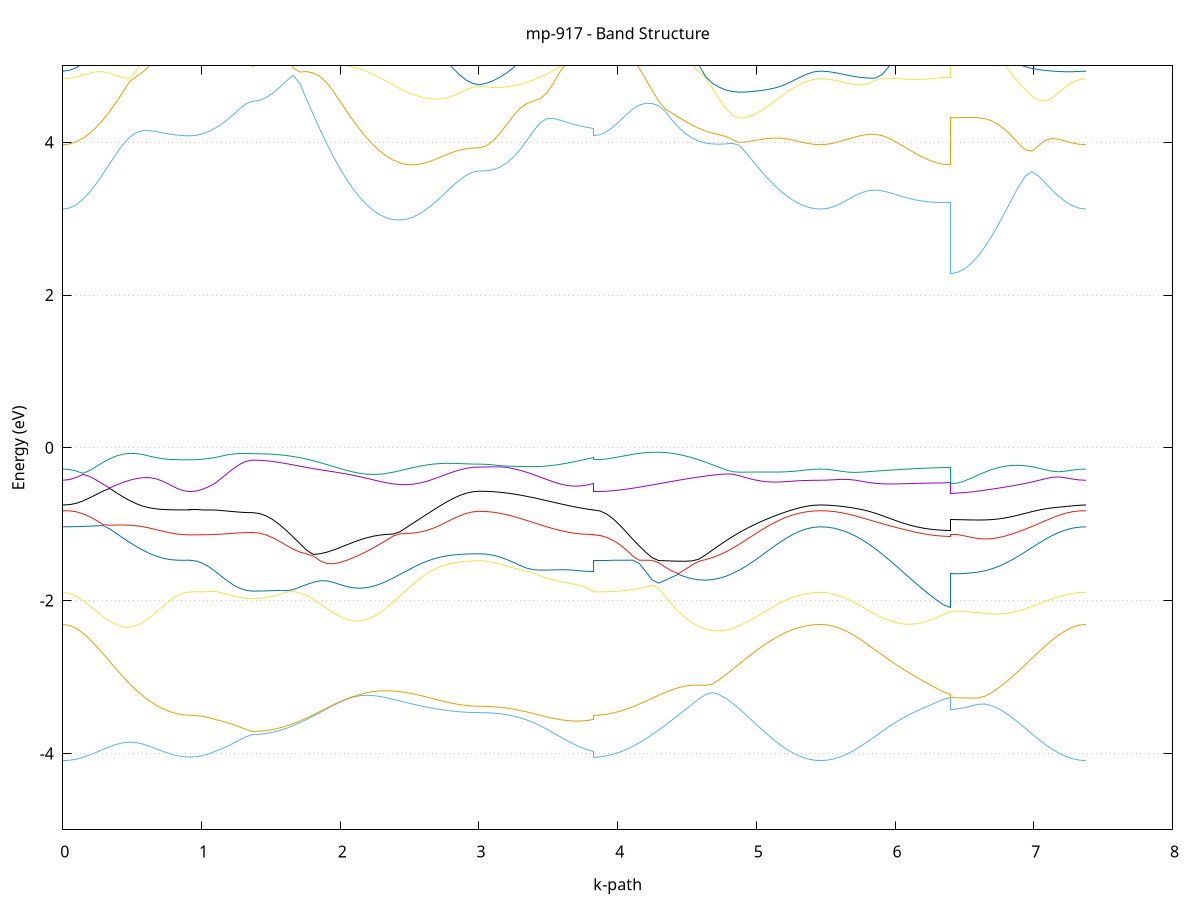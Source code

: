 set title 'mp-917 - Band Structure'
set xlabel 'k-path'
set ylabel 'Energy (eV)'
set grid y
set yrange [-5:5]
set terminal png size 800,600
set output 'mp-917_bands_gnuplot.png'
plot '-' using 1:2 with lines notitle, '-' using 1:2 with lines notitle, '-' using 1:2 with lines notitle, '-' using 1:2 with lines notitle, '-' using 1:2 with lines notitle, '-' using 1:2 with lines notitle, '-' using 1:2 with lines notitle, '-' using 1:2 with lines notitle, '-' using 1:2 with lines notitle, '-' using 1:2 with lines notitle, '-' using 1:2 with lines notitle, '-' using 1:2 with lines notitle, '-' using 1:2 with lines notitle, '-' using 1:2 with lines notitle, '-' using 1:2 with lines notitle, '-' using 1:2 with lines notitle, '-' using 1:2 with lines notitle, '-' using 1:2 with lines notitle, '-' using 1:2 with lines notitle, '-' using 1:2 with lines notitle, '-' using 1:2 with lines notitle, '-' using 1:2 with lines notitle, '-' using 1:2 with lines notitle, '-' using 1:2 with lines notitle, '-' using 1:2 with lines notitle, '-' using 1:2 with lines notitle, '-' using 1:2 with lines notitle, '-' using 1:2 with lines notitle, '-' using 1:2 with lines notitle, '-' using 1:2 with lines notitle, '-' using 1:2 with lines notitle, '-' using 1:2 with lines notitle, '-' using 1:2 with lines notitle, '-' using 1:2 with lines notitle, '-' using 1:2 with lines notitle, '-' using 1:2 with lines notitle
0.000000 -38.453051
0.048211 -38.453051
0.096421 -38.452851
0.144632 -38.452551
0.192842 -38.452251
0.241053 -38.451751
0.289264 -38.451251
0.337474 -38.450651
0.385685 -38.449951
0.433895 -38.449251
0.482106 -38.448551
0.530317 -38.447851
0.578527 -38.447151
0.626738 -38.446551
0.674948 -38.445851
0.723159 -38.445351
0.771370 -38.444951
0.819580 -38.444551
0.867791 -38.444351
0.916002 -38.444251
0.916002 -38.444251
0.961378 -38.444251
1.006754 -38.444351
1.052130 -38.444451
1.097506 -38.444551
1.097506 -38.444551
1.142681 -38.444751
1.187857 -38.444851
1.233032 -38.445051
1.278208 -38.445151
1.323383 -38.445151
1.368559 -38.445151
1.368559 -38.445151
1.417212 -38.445151
1.465864 -38.445051
1.514517 -38.444751
1.563170 -38.444451
1.611823 -38.444151
1.660475 -38.443651
1.709128 -38.443251
1.757781 -38.442751
1.806434 -38.442351
1.855086 -38.441851
1.903739 -38.441451
1.952392 -38.441151
2.001045 -38.440951
2.001045 -38.440951
2.048791 -38.440751
2.096537 -38.440751
2.144283 -38.440851
2.192029 -38.441051
2.239776 -38.441351
2.287522 -38.441751
2.335268 -38.442251
2.383014 -38.442751
2.430760 -38.443451
2.478506 -38.444151
2.526253 -38.444951
2.573999 -38.445751
2.621745 -38.446451
2.669491 -38.447251
2.717237 -38.447951
2.764983 -38.448551
2.812730 -38.449051
2.860476 -38.449551
2.908222 -38.449851
2.955968 -38.450051
3.003714 -38.450051
3.003714 -38.450051
3.052178 -38.450051
3.100641 -38.449851
3.149105 -38.449651
3.197568 -38.449351
3.246032 -38.448851
3.294495 -38.448451
3.342959 -38.447951
3.391422 -38.447451
3.439886 -38.446951
3.488349 -38.446451
3.536813 -38.446051
3.585276 -38.445651
3.633740 -38.445251
3.682203 -38.444951
3.730667 -38.444751
3.779130 -38.444651
3.827594 -38.444551
3.827594 -38.444251
3.874345 -38.444251
3.921095 -38.444051
3.967846 -38.443851
4.014597 -38.443551
4.061348 -38.443151
4.108098 -38.442751
4.154849 -38.442251
4.201600 -38.441751
4.248351 -38.441251
4.295101 -38.440751
4.341852 -38.440351
4.388603 -38.440151
4.388603 -38.440151
4.437428 -38.440151
4.486253 -38.440151
4.535077 -38.440351
4.583902 -38.440651
4.632727 -38.441051
4.681552 -38.441551
4.730377 -38.442151
4.779202 -38.442951
4.828026 -38.443751
4.876851 -38.444651
4.925676 -38.445651
4.974501 -38.446551
5.023326 -38.447551
5.072150 -38.448551
5.120975 -38.449451
5.169800 -38.450351
5.218625 -38.451151
5.267450 -38.451851
5.316275 -38.452351
5.365099 -38.452751
5.413924 -38.452951
5.462749 -38.453051
5.462749 -38.453051
5.512071 -38.452951
5.561393 -38.452751
5.610716 -38.452351
5.660038 -38.451851
5.709360 -38.451251
5.758682 -38.450451
5.808005 -38.449651
5.857327 -38.448751
5.906649 -38.447751
5.955971 -38.446851
6.005293 -38.445851
6.054616 -38.444951
6.103938 -38.444051
6.153260 -38.443151
6.202582 -38.442451
6.251904 -38.441851
6.301227 -38.441451
6.350549 -38.441151
6.399871 -38.441051
6.399871 -38.441151
6.448722 -38.441151
6.497572 -38.441451
6.546423 -38.441751
6.595273 -38.442251
6.644123 -38.442851
6.692974 -38.443651
6.741824 -38.444451
6.790675 -38.445251
6.839525 -38.446251
6.888376 -38.447151
6.937226 -38.448051
6.986077 -38.448951
7.034927 -38.449851
7.083778 -38.450651
7.132628 -38.451351
7.181479 -38.451951
7.230329 -38.452451
7.279180 -38.452751
7.328030 -38.453051
7.376881 -38.453051
e
0.000000 -38.446851
0.048211 -38.446751
0.096421 -38.446651
0.144632 -38.446551
0.192842 -38.446251
0.241053 -38.446051
0.289264 -38.445751
0.337474 -38.445351
0.385685 -38.445051
0.433895 -38.444651
0.482106 -38.444251
0.530317 -38.443951
0.578527 -38.443651
0.626738 -38.443351
0.674948 -38.443051
0.723159 -38.442851
0.771370 -38.442751
0.819580 -38.442651
0.867791 -38.442651
0.916002 -38.442551
0.916002 -38.442551
0.961378 -38.442551
1.006754 -38.442551
1.052130 -38.442451
1.097506 -38.442451
1.097506 -38.442451
1.142681 -38.442251
1.187857 -38.442051
1.233032 -38.441851
1.278208 -38.441751
1.323383 -38.441651
1.368559 -38.441651
1.368559 -38.441651
1.417212 -38.441651
1.465864 -38.441551
1.514517 -38.441351
1.563170 -38.441051
1.611823 -38.440751
1.660475 -38.440451
1.709128 -38.440051
1.757781 -38.439751
1.806434 -38.439351
1.855086 -38.439051
1.903739 -38.438851
1.952392 -38.438651
2.001045 -38.438551
2.001045 -38.438551
2.048791 -38.438551
2.096537 -38.438651
2.144283 -38.438851
2.192029 -38.439251
2.239776 -38.439651
2.287522 -38.440151
2.335268 -38.440851
2.383014 -38.441551
2.430760 -38.442351
2.478506 -38.443151
2.526253 -38.444051
2.573999 -38.444951
2.621745 -38.445751
2.669491 -38.446651
2.717237 -38.447351
2.764983 -38.448051
2.812730 -38.448651
2.860476 -38.449151
2.908222 -38.449451
2.955968 -38.449751
3.003714 -38.449751
3.003714 -38.449751
3.052178 -38.449751
3.100641 -38.449651
3.149105 -38.449351
3.197568 -38.449051
3.246032 -38.448651
3.294495 -38.448251
3.342959 -38.447651
3.391422 -38.447051
3.439886 -38.446451
3.488349 -38.445851
3.536813 -38.445151
3.585276 -38.444551
3.633740 -38.444051
3.682203 -38.443451
3.730667 -38.443051
3.779130 -38.442651
3.827594 -38.442451
3.827594 -38.442551
3.874345 -38.442551
3.921095 -38.442451
3.967846 -38.442351
4.014597 -38.442151
4.061348 -38.441851
4.108098 -38.441551
4.154849 -38.441251
4.201600 -38.441051
4.248351 -38.440751
4.295101 -38.440451
4.341852 -38.440251
4.388603 -38.439851
4.388603 -38.439851
4.437428 -38.439451
4.486253 -38.439151
4.535077 -38.439051
4.583902 -38.438951
4.632727 -38.438951
4.681552 -38.439051
4.730377 -38.439351
4.779202 -38.439751
4.828026 -38.440151
4.876851 -38.440751
4.925676 -38.441351
4.974501 -38.442051
5.023326 -38.442751
5.072150 -38.443451
5.120975 -38.444051
5.169800 -38.444751
5.218625 -38.445351
5.267450 -38.445851
5.316275 -38.446251
5.365099 -38.446551
5.413924 -38.446751
5.462749 -38.446851
5.462749 -38.446851
5.512071 -38.446751
5.561393 -38.446551
5.610716 -38.446251
5.660038 -38.445951
5.709360 -38.445451
5.758682 -38.444951
5.808005 -38.444351
5.857327 -38.443651
5.906649 -38.443051
5.955971 -38.442351
6.005293 -38.441751
6.054616 -38.441151
6.103938 -38.440651
6.153260 -38.440151
6.202582 -38.439751
6.251904 -38.439451
6.301227 -38.439251
6.350549 -38.439151
6.399871 -38.439151
6.399871 -38.439051
6.448722 -38.439051
6.497572 -38.439251
6.546423 -38.439451
6.595273 -38.439751
6.644123 -38.440151
6.692974 -38.440551
6.741824 -38.441151
6.790675 -38.441651
6.839525 -38.442251
6.888376 -38.442851
6.937226 -38.443451
6.986077 -38.444051
7.034927 -38.444651
7.083778 -38.445151
7.132628 -38.445651
7.181479 -38.446051
7.230329 -38.446351
7.279180 -38.446651
7.328030 -38.446751
7.376881 -38.446851
e
0.000000 -19.641451
0.048211 -19.641051
0.096421 -19.639851
0.144632 -19.637951
0.192842 -19.635251
0.241053 -19.631951
0.289264 -19.628151
0.337474 -19.623951
0.385685 -19.619651
0.433895 -19.615351
0.482106 -19.611551
0.530317 -19.608651
0.578527 -19.607751
0.626738 -19.609351
0.674948 -19.612851
0.723159 -19.617051
0.771370 -19.621051
0.819580 -19.624151
0.867791 -19.626151
0.916002 -19.626851
0.916002 -19.626851
0.961378 -19.626751
1.006754 -19.626651
1.052130 -19.626551
1.097506 -19.626151
1.097506 -19.626151
1.142681 -19.626051
1.187857 -19.625551
1.233032 -19.624951
1.278208 -19.624351
1.323383 -19.623851
1.368559 -19.623651
1.368559 -19.623651
1.417212 -19.623251
1.465864 -19.622051
1.514517 -19.620151
1.563170 -19.617551
1.611823 -19.614251
1.660475 -19.610451
1.709128 -19.606351
1.757781 -19.601851
1.806434 -19.597251
1.855086 -19.592851
1.903739 -19.589151
1.952392 -19.587451
2.001045 -19.589851
2.001045 -19.589851
2.048791 -19.594151
2.096537 -19.597951
2.144283 -19.600451
2.192029 -19.601251
2.239776 -19.600551
2.287522 -19.598251
2.335268 -19.594851
2.383014 -19.590951
2.430760 -19.587151
2.478506 -19.584151
2.526253 -19.582451
2.573999 -19.581851
2.621745 -19.582151
2.669491 -19.582951
2.717237 -19.584051
2.764983 -19.585151
2.812730 -19.586351
2.860476 -19.587351
2.908222 -19.588051
2.955968 -19.588551
3.003714 -19.588651
3.003714 -19.588651
3.052178 -19.588751
3.100641 -19.589051
3.149105 -19.589451
3.197568 -19.590051
3.246032 -19.591051
3.294495 -19.592351
3.342959 -19.594151
3.391422 -19.596551
3.439886 -19.599551
3.488349 -19.603151
3.536813 -19.607151
3.585276 -19.611351
3.633740 -19.615451
3.682203 -19.619351
3.730667 -19.622551
3.779130 -19.624851
3.827594 -19.626151
3.827594 -19.626851
3.874345 -19.626351
3.921095 -19.625151
3.967846 -19.623151
4.014597 -19.620451
4.061348 -19.617051
4.108098 -19.613151
4.154849 -19.608851
4.201600 -19.604151
4.248351 -19.599451
4.295101 -19.594851
4.341852 -19.590951
4.388603 -19.588551
4.388603 -19.588551
4.437428 -19.589251
4.486253 -19.592551
4.535077 -19.595751
4.583902 -19.597551
4.632727 -19.597651
4.681552 -19.595851
4.730377 -19.592551
4.779202 -19.589151
4.828026 -19.589751
4.876851 -19.593851
4.925676 -19.599051
4.974501 -19.604651
5.023326 -19.610351
5.072150 -19.615951
5.120975 -19.621351
5.169800 -19.626251
5.218625 -19.630651
5.267450 -19.634451
5.316275 -19.637451
5.365099 -19.639651
5.413924 -19.641051
5.462749 -19.641451
5.462749 -19.641451
5.512071 -19.641051
5.561393 -19.639651
5.610716 -19.637451
5.660038 -19.634451
5.709360 -19.630651
5.758682 -19.626251
5.808005 -19.621351
5.857327 -19.615951
5.906649 -19.610251
5.955971 -19.604351
6.005293 -19.598451
6.054616 -19.592751
6.103938 -19.587251
6.153260 -19.583151
6.202582 -19.590351
6.251904 -19.596551
6.301227 -19.601151
6.350549 -19.603851
6.399871 -19.604851
6.399871 -19.617151
6.448722 -19.616151
6.497572 -19.613251
6.546423 -19.608551
6.595273 -19.602151
6.644123 -19.596251
6.692974 -19.595951
6.741824 -19.597051
6.790675 -19.599551
6.839525 -19.603151
6.888376 -19.607451
6.937226 -19.612251
6.986077 -19.617251
7.034927 -19.622151
7.083778 -19.626751
7.132628 -19.630951
7.181479 -19.634551
7.230329 -19.637551
7.279180 -19.639751
7.328030 -19.641051
7.376881 -19.641451
e
0.000000 -19.526251
0.048211 -19.526551
0.096421 -19.527551
0.144632 -19.529351
0.192842 -19.531951
0.241053 -19.535351
0.289264 -19.539751
0.337474 -19.545151
0.385685 -19.551351
0.433895 -19.558051
0.482106 -19.564851
0.530317 -19.570951
0.578527 -19.575251
0.626738 -19.577251
0.674948 -19.577251
0.723159 -19.576551
0.771370 -19.575951
0.819580 -19.575751
0.867791 -19.575851
0.916002 -19.575851
0.916002 -19.575851
0.961378 -19.576051
1.006754 -19.576451
1.052130 -19.577151
1.097506 -19.578251
1.097506 -19.578251
1.142681 -19.580651
1.187857 -19.583351
1.233032 -19.585951
1.278208 -19.588151
1.323383 -19.589651
1.368559 -19.590151
1.368559 -19.590151
1.417212 -19.589751
1.465864 -19.588551
1.514517 -19.586651
1.563170 -19.583951
1.611823 -19.580651
1.660475 -19.576751
1.709128 -19.572351
1.757781 -19.567551
1.806434 -19.562551
1.855086 -19.557651
1.903739 -19.565551
1.952392 -19.571451
2.001045 -19.574651
2.001045 -19.574651
2.048791 -19.579751
2.096537 -19.583351
2.144283 -19.585351
2.192029 -19.585751
2.239776 -19.584451
2.287522 -19.581751
2.335268 -19.578051
2.383014 -19.573751
2.430760 -19.569751
2.478506 -19.567051
2.526253 -19.565951
2.573999 -19.566351
2.621745 -19.567651
2.669491 -19.569351
2.717237 -19.571251
2.764983 -19.573151
2.812730 -19.574851
2.860476 -19.576251
2.908222 -19.577251
2.955968 -19.577951
3.003714 -19.578151
3.003714 -19.578151
3.052178 -19.577951
3.100641 -19.577251
3.149105 -19.576151
3.197568 -19.574751
3.246032 -19.572951
3.294495 -19.571051
3.342959 -19.568951
3.391422 -19.566851
3.439886 -19.564951
3.488349 -19.563551
3.536813 -19.562851
3.585276 -19.563451
3.633740 -19.565651
3.682203 -19.568951
3.730667 -19.572551
3.779130 -19.575751
3.827594 -19.578251
3.827594 -19.575851
3.874345 -19.575651
3.921095 -19.574851
3.967846 -19.573551
4.014597 -19.571751
4.061348 -19.569651
4.108098 -19.567051
4.154849 -19.564251
4.201600 -19.561351
4.248351 -19.558351
4.295101 -19.555751
4.341852 -19.563251
4.388603 -19.569551
4.388603 -19.569551
4.437428 -19.572351
4.486253 -19.572051
4.535077 -19.571151
4.583902 -19.573451
4.632727 -19.574351
4.681552 -19.573451
4.730377 -19.575851
4.779202 -19.577151
4.828026 -19.573351
4.876851 -19.564951
4.925676 -19.554451
4.974501 -19.542751
5.023326 -19.530251
5.072150 -19.525051
5.120975 -19.524751
5.169800 -19.524851
5.218625 -19.525151
5.267450 -19.525451
5.316275 -19.525751
5.365099 -19.526051
5.413924 -19.526151
5.462749 -19.526251
5.462749 -19.526251
5.512071 -19.526251
5.561393 -19.526351
5.610716 -19.526651
5.660038 -19.526951
5.709360 -19.527551
5.758682 -19.528351
5.808005 -19.529651
5.857327 -19.532051
5.906649 -19.536451
5.955971 -19.544051
6.005293 -19.553651
6.054616 -19.563851
6.103938 -19.573651
6.153260 -19.581651
6.202582 -19.577951
6.251904 -19.582851
6.301227 -19.587251
6.350549 -19.589951
6.399871 -19.590851
6.399871 -19.602151
6.448722 -19.601751
6.497572 -19.600651
6.546423 -19.599051
6.595273 -19.597251
6.644123 -19.593951
6.692974 -19.584551
6.741824 -19.573951
6.790675 -19.562351
6.839525 -19.550251
6.888376 -19.538051
6.937226 -19.529951
6.986077 -19.528251
7.034927 -19.527651
7.083778 -19.527251
7.132628 -19.526851
7.181479 -19.526651
7.230329 -19.526451
7.279180 -19.526351
7.328030 -19.526251
7.376881 -19.526251
e
0.000000 -19.464551
0.048211 -19.465251
0.096421 -19.467151
0.144632 -19.470351
0.192842 -19.474551
0.241053 -19.479851
0.289264 -19.486051
0.337474 -19.492851
0.385685 -19.500251
0.433895 -19.507951
0.482106 -19.515751
0.530317 -19.523251
0.578527 -19.530251
0.626738 -19.536551
0.674948 -19.541851
0.723159 -19.545851
0.771370 -19.548451
0.819580 -19.549851
0.867791 -19.550451
0.916002 -19.550551
0.916002 -19.550551
0.961378 -19.550151
1.006754 -19.548951
1.052130 -19.546951
1.097506 -19.544251
1.097506 -19.544251
1.142681 -19.541051
1.187857 -19.537551
1.233032 -19.533951
1.278208 -19.530651
1.323383 -19.528051
1.368559 -19.527051
1.368559 -19.527051
1.417212 -19.526851
1.465864 -19.526551
1.514517 -19.526051
1.563170 -19.525551
1.611823 -19.525551
1.660475 -19.526851
1.709128 -19.530951
1.757781 -19.538451
1.806434 -19.547651
1.855086 -19.557051
1.903739 -19.560651
1.952392 -19.568151
2.001045 -19.572251
2.001045 -19.572251
2.048791 -19.570051
2.096537 -19.567151
2.144283 -19.564351
2.192029 -19.561751
2.239776 -19.559351
2.287522 -19.557151
2.335268 -19.554851
2.383014 -19.551951
2.430760 -19.547851
2.478506 -19.542151
2.526253 -19.534651
2.573999 -19.525651
2.621745 -19.515851
2.669491 -19.505651
2.717237 -19.495751
2.764983 -19.486551
2.812730 -19.478451
2.860476 -19.471751
2.908222 -19.466751
2.955968 -19.463551
3.003714 -19.462451
3.003714 -19.462451
3.052178 -19.463351
3.100641 -19.466051
3.149105 -19.470351
3.197568 -19.475951
3.246032 -19.482751
3.294495 -19.490351
3.342959 -19.498651
3.391422 -19.507151
3.439886 -19.515651
3.488349 -19.523751
3.536813 -19.530851
3.585276 -19.536351
3.633740 -19.539851
3.682203 -19.541851
3.730667 -19.542851
3.779130 -19.543551
3.827594 -19.544251
3.827594 -19.550551
3.874345 -19.550351
3.921095 -19.549551
3.967846 -19.548251
4.014597 -19.546551
4.061348 -19.544351
4.108098 -19.541751
4.154849 -19.538751
4.201600 -19.535851
4.248351 -19.545551
4.295101 -19.554851
4.341852 -19.554351
4.388603 -19.556051
4.388603 -19.556051
4.437428 -19.561151
4.486253 -19.566451
4.535077 -19.570751
4.583902 -19.570851
4.632727 -19.571651
4.681552 -19.573451
4.730377 -19.570751
4.779202 -19.566151
4.828026 -19.560051
4.876851 -19.552451
4.925676 -19.543851
4.974501 -19.534751
5.023326 -19.527451
5.072150 -19.517451
5.120975 -19.504851
5.169800 -19.492851
5.218625 -19.481951
5.267450 -19.474051
5.316275 -19.467551
5.365099 -19.465051
5.413924 -19.464651
5.462749 -19.464551
5.462749 -19.464551
5.512071 -19.464851
5.561393 -19.465751
5.610716 -19.468451
5.660038 -19.473851
5.709360 -19.481051
5.758682 -19.489651
5.808005 -19.499351
5.857327 -19.509451
5.906649 -19.519851
5.955971 -19.530551
6.005293 -19.541251
6.054616 -19.551451
6.103938 -19.560951
6.153260 -19.569551
6.202582 -19.576651
6.251904 -19.573951
6.301227 -19.571151
6.350549 -19.569451
6.399871 -19.568851
6.399871 -19.547651
6.448722 -19.547751
6.497572 -19.547951
6.546423 -19.548151
6.595273 -19.547951
6.644123 -19.546751
6.692974 -19.544251
6.741824 -19.540151
6.790675 -19.535051
6.839525 -19.530751
6.888376 -19.528251
6.937226 -19.522751
6.986077 -19.511351
7.034927 -19.499651
7.083778 -19.488751
7.132628 -19.479151
7.181479 -19.471751
7.230329 -19.467251
7.279180 -19.465451
7.328030 -19.464751
7.376881 -19.464551
e
0.000000 -19.458751
0.048211 -19.458951
0.096421 -19.459551
0.144632 -19.460451
0.192842 -19.462451
0.241053 -19.466651
0.289264 -19.471251
0.337474 -19.475651
0.385685 -19.479851
0.433895 -19.483651
0.482106 -19.487051
0.530317 -19.490051
0.578527 -19.492651
0.626738 -19.495051
0.674948 -19.497051
0.723159 -19.498851
0.771370 -19.500351
0.819580 -19.501551
0.867791 -19.502251
0.916002 -19.502451
0.916002 -19.502451
0.961378 -19.502651
1.006754 -19.503251
1.052130 -19.504251
1.097506 -19.505651
1.097506 -19.505651
1.142681 -19.507051
1.187857 -19.508651
1.233032 -19.510551
1.278208 -19.512451
1.323383 -19.514251
1.368559 -19.514951
1.368559 -19.514951
1.417212 -19.515051
1.465864 -19.515251
1.514517 -19.515751
1.563170 -19.516751
1.611823 -19.518551
1.660475 -19.521951
1.709128 -19.527451
1.757781 -19.534851
1.806434 -19.543151
1.855086 -19.551451
1.903739 -19.551551
1.952392 -19.546651
2.001045 -19.542051
2.001045 -19.542051
2.048791 -19.538151
2.096537 -19.535151
2.144283 -19.533151
2.192029 -19.532251
2.239776 -19.532051
2.287522 -19.532251
2.335268 -19.532551
2.383014 -19.532151
2.430760 -19.530451
2.478506 -19.526651
2.526253 -19.520551
2.573999 -19.512451
2.621745 -19.503351
2.669491 -19.493751
2.717237 -19.484451
2.764983 -19.475851
2.812730 -19.468351
2.860476 -19.462751
2.908222 -19.460851
2.955968 -19.460751
3.003714 -19.460851
3.003714 -19.460851
3.052178 -19.460951
3.100641 -19.461551
3.149105 -19.462751
3.197568 -19.466551
3.246032 -19.471051
3.294495 -19.476151
3.342959 -19.481451
3.391422 -19.486851
3.439886 -19.491751
3.488349 -19.496151
3.536813 -19.499851
3.585276 -19.502651
3.633740 -19.504651
3.682203 -19.505851
3.730667 -19.506351
3.779130 -19.506251
3.827594 -19.505651
3.827594 -19.502451
3.874345 -19.502551
3.921095 -19.502851
3.967846 -19.503451
4.014597 -19.505251
4.061348 -19.509851
4.108098 -19.517251
4.154849 -19.526251
4.201600 -19.535451
4.248351 -19.532251
4.295101 -19.532451
4.341852 -19.538151
4.388603 -19.541151
4.388603 -19.541151
4.437428 -19.540151
4.486253 -19.537851
4.535077 -19.535251
4.583902 -19.532751
4.632727 -19.530451
4.681552 -19.528451
4.730377 -19.526751
4.779202 -19.525351
4.828026 -19.524251
4.876851 -19.523351
4.925676 -19.522651
4.974501 -19.521751
5.023326 -19.518651
5.072150 -19.510651
5.120975 -19.500751
5.169800 -19.491051
5.218625 -19.481851
5.267450 -19.472351
5.316275 -19.465851
5.365099 -19.462751
5.413924 -19.459751
5.462749 -19.458751
5.462749 -19.458751
5.512071 -19.459551
5.561393 -19.461851
5.610716 -19.464651
5.660038 -19.469751
5.709360 -19.477851
5.758682 -19.487051
5.808005 -19.496951
5.857327 -19.506851
5.906649 -19.515251
5.955971 -19.520651
6.005293 -19.523651
6.054616 -19.525551
6.103938 -19.527051
6.153260 -19.528251
6.202582 -19.529251
6.251904 -19.530151
6.301227 -19.530851
6.350549 -19.531351
6.399871 -19.531451
6.399871 -19.531351
6.448722 -19.531251
6.497572 -19.530951
6.546423 -19.530551
6.595273 -19.530051
6.644123 -19.529351
6.692974 -19.528651
6.741824 -19.527751
6.790675 -19.526251
6.839525 -19.522651
6.888376 -19.516051
6.937226 -19.507951
6.986077 -19.499551
7.034927 -19.491251
7.083778 -19.483351
7.132628 -19.476051
7.181479 -19.469151
7.230329 -19.464451
7.279180 -19.461551
7.328030 -19.459451
7.376881 -19.458751
e
0.000000 -19.453751
0.048211 -19.453951
0.096421 -19.455851
0.144632 -19.458651
0.192842 -19.461751
0.241053 -19.463251
0.289264 -19.465051
0.337474 -19.466951
0.385685 -19.468951
0.433895 -19.471051
0.482106 -19.473151
0.530317 -19.475151
0.578527 -19.477051
0.626738 -19.478851
0.674948 -19.480451
0.723159 -19.481851
0.771370 -19.482951
0.819580 -19.483751
0.867791 -19.484251
0.916002 -19.484351
0.916002 -19.484351
0.961378 -19.484251
1.006754 -19.483951
1.052130 -19.483351
1.097506 -19.482451
1.097506 -19.482451
1.142681 -19.481551
1.187857 -19.480551
1.233032 -19.479251
1.278208 -19.477951
1.323383 -19.476451
1.368559 -19.475151
1.368559 -19.475151
1.417212 -19.476151
1.465864 -19.479051
1.514517 -19.483751
1.563170 -19.489751
1.611823 -19.496651
1.660475 -19.503051
1.709128 -19.507151
1.757781 -19.508251
1.806434 -19.507351
1.855086 -19.505551
1.903739 -19.504351
1.952392 -19.504251
2.001045 -19.503751
2.001045 -19.503751
2.048791 -19.502651
2.096537 -19.501051
2.144283 -19.498651
2.192029 -19.495651
2.239776 -19.492151
2.287522 -19.488351
2.335268 -19.484451
2.383014 -19.480751
2.430760 -19.477151
2.478506 -19.473751
2.526253 -19.470651
2.573999 -19.467951
2.621745 -19.465651
2.669491 -19.464351
2.717237 -19.463251
2.764983 -19.462451
2.812730 -19.461751
2.860476 -19.461151
2.908222 -19.459551
2.955968 -19.458351
3.003714 -19.457951
3.003714 -19.457951
3.052178 -19.458551
3.100641 -19.460151
3.149105 -19.462351
3.197568 -19.463451
3.246032 -19.464851
3.294495 -19.466451
3.342959 -19.468251
3.391422 -19.470151
3.439886 -19.472051
3.488349 -19.473851
3.536813 -19.475651
3.585276 -19.477351
3.633740 -19.478951
3.682203 -19.480251
3.730667 -19.481251
3.779130 -19.482051
3.827594 -19.482451
3.827594 -19.484351
3.874345 -19.485251
3.921095 -19.487851
3.967846 -19.491851
4.014597 -19.496351
4.061348 -19.499351
4.108098 -19.500751
4.154849 -19.502851
4.201600 -19.511951
4.248351 -19.520651
4.295101 -19.525151
4.341852 -19.522151
4.388603 -19.517951
4.388603 -19.517951
4.437428 -19.513151
4.486253 -19.508351
4.535077 -19.503351
4.583902 -19.500851
4.632727 -19.498551
4.681552 -19.495851
4.730377 -19.492751
4.779202 -19.489451
4.828026 -19.486151
4.876851 -19.482951
4.925676 -19.479951
4.974501 -19.477151
5.023326 -19.474551
5.072150 -19.472351
5.120975 -19.470451
5.169800 -19.468851
5.218625 -19.467451
5.267450 -19.466351
5.316275 -19.464151
5.365099 -19.458551
5.413924 -19.454951
5.462749 -19.453751
5.462749 -19.453751
5.512071 -19.454751
5.561393 -19.457851
5.610716 -19.462551
5.660038 -19.465951
5.709360 -19.467551
5.758682 -19.469251
5.808005 -19.471151
5.857327 -19.473051
5.906649 -19.474951
5.955971 -19.476851
6.005293 -19.478751
6.054616 -19.480451
6.103938 -19.481951
6.153260 -19.483151
6.202582 -19.484051
6.251904 -19.484651
6.301227 -19.484851
6.350549 -19.484851
6.399871 -19.484751
6.399871 -19.486551
6.448722 -19.486451
6.497572 -19.486251
6.546423 -19.485851
6.595273 -19.485351
6.644123 -19.484551
6.692974 -19.483551
6.741824 -19.482251
6.790675 -19.480751
6.839525 -19.479051
6.888376 -19.477251
6.937226 -19.475351
6.986077 -19.473451
7.034927 -19.471551
7.083778 -19.469751
7.132628 -19.468051
7.181479 -19.466451
7.230329 -19.462651
7.279180 -19.457751
7.328030 -19.454751
7.376881 -19.453751
e
0.000000 -19.453351
0.048211 -19.453851
0.096421 -19.453951
0.144632 -19.454251
0.192842 -19.454651
0.241053 -19.455251
0.289264 -19.455951
0.337474 -19.456751
0.385685 -19.457651
0.433895 -19.458651
0.482106 -19.459651
0.530317 -19.460651
0.578527 -19.461651
0.626738 -19.462651
0.674948 -19.463451
0.723159 -19.464151
0.771370 -19.464751
0.819580 -19.465151
0.867791 -19.465451
0.916002 -19.465551
0.916002 -19.465551
0.961378 -19.465651
1.006754 -19.465951
1.052130 -19.466451
1.097506 -19.467151
1.097506 -19.467151
1.142681 -19.468151
1.187857 -19.469251
1.233032 -19.470551
1.278208 -19.472051
1.323383 -19.473451
1.368559 -19.474851
1.368559 -19.474851
1.417212 -19.475651
1.465864 -19.478151
1.514517 -19.481951
1.563170 -19.486851
1.611823 -19.492151
1.660475 -19.496951
1.709128 -19.500451
1.757781 -19.502551
1.806434 -19.503651
1.855086 -19.504251
1.903739 -19.503251
1.952392 -19.500651
2.001045 -19.497851
2.001045 -19.497851
2.048791 -19.494951
2.096537 -19.492051
2.144283 -19.489051
2.192029 -19.486151
2.239776 -19.483251
2.287522 -19.480451
2.335268 -19.477751
2.383014 -19.475251
2.430760 -19.472851
2.478506 -19.470751
2.526253 -19.468851
2.573999 -19.467151
2.621745 -19.465451
2.669491 -19.463251
2.717237 -19.461351
2.764983 -19.459751
2.812730 -19.458251
2.860476 -19.456751
2.908222 -19.454551
2.955968 -19.452451
3.003714 -19.451651
3.003714 -19.451651
3.052178 -19.451751
3.100641 -19.452051
3.149105 -19.452651
3.197568 -19.453351
3.246032 -19.454251
3.294495 -19.455251
3.342959 -19.456451
3.391422 -19.457751
3.439886 -19.459051
3.488349 -19.460451
3.536813 -19.461751
3.585276 -19.463051
3.633740 -19.464151
3.682203 -19.465251
3.730667 -19.466051
3.779130 -19.466751
3.827594 -19.467151
3.827594 -19.465551
3.874345 -19.466451
3.921095 -19.469051
3.967846 -19.473251
4.014597 -19.479051
4.061348 -19.486051
4.108098 -19.494051
4.154849 -19.501551
4.201600 -19.502151
4.248351 -19.502651
4.295101 -19.503151
4.341852 -19.503551
4.388603 -19.503851
4.388603 -19.503851
4.437428 -19.503851
4.486253 -19.503451
4.535077 -19.502451
4.583902 -19.498551
4.632727 -19.493751
4.681552 -19.489151
4.730377 -19.484651
4.779202 -19.480551
4.828026 -19.476651
4.876851 -19.472951
4.925676 -19.469651
4.974501 -19.466651
5.023326 -19.464051
5.072150 -19.461651
5.120975 -19.459651
5.169800 -19.457851
5.218625 -19.456451
5.267450 -19.455351
5.316275 -19.454451
5.365099 -19.453851
5.413924 -19.453451
5.462749 -19.453351
5.462749 -19.453351
5.512071 -19.453551
5.561393 -19.454051
5.610716 -19.454851
5.660038 -19.455951
5.709360 -19.457351
5.758682 -19.459051
5.808005 -19.460951
5.857327 -19.462951
5.906649 -19.465051
5.955971 -19.467251
6.005293 -19.469551
6.054616 -19.471751
6.103938 -19.473851
6.153260 -19.475951
6.202582 -19.477951
6.251904 -19.479651
6.301227 -19.481151
6.350549 -19.482251
6.399871 -19.482751
6.399871 -19.478251
6.448722 -19.478051
6.497572 -19.477651
6.546423 -19.476851
6.595273 -19.475851
6.644123 -19.474551
6.692974 -19.473051
6.741824 -19.471451
6.790675 -19.469651
6.839525 -19.467751
6.888376 -19.465751
6.937226 -19.463851
6.986077 -19.461951
7.034927 -19.460151
7.083778 -19.458451
7.132628 -19.457051
7.181479 -19.455751
7.230329 -19.454751
7.279180 -19.454051
7.328030 -19.453551
7.376881 -19.453351
e
0.000000 -12.223551
0.048211 -12.221151
0.096421 -12.214051
0.144632 -12.202351
0.192842 -12.186451
0.241053 -12.166851
0.289264 -12.144151
0.337474 -12.119051
0.385685 -12.092351
0.433895 -12.065251
0.482106 -12.038651
0.530317 -12.013851
0.578527 -11.992151
0.626738 -11.974351
0.674948 -11.960951
0.723159 -11.951451
0.771370 -11.945251
0.819580 -11.941351
0.867791 -11.939351
0.916002 -11.938751
0.916002 -11.938751
0.961378 -11.938751
1.006754 -11.938951
1.052130 -11.939251
1.097506 -11.939651
1.097506 -11.939651
1.142681 -11.938351
1.187857 -11.936851
1.233032 -11.935451
1.278208 -11.934251
1.323383 -11.933351
1.368559 -11.933151
1.368559 -11.933151
1.417212 -11.932551
1.465864 -11.930951
1.514517 -11.928251
1.563170 -11.924851
1.611823 -11.920751
1.660475 -11.916251
1.709128 -11.911651
1.757781 -11.907251
1.806434 -11.903251
1.855086 -11.900051
1.903739 -11.897851
1.952392 -11.896951
2.001045 -11.897551
2.001045 -11.897551
2.048791 -11.899651
2.096537 -11.903451
2.144283 -11.908951
2.192029 -11.916251
2.239776 -11.925251
2.287522 -11.935851
2.335268 -11.947851
2.383014 -11.961151
2.430760 -11.975451
2.478506 -11.990551
2.526253 -12.006051
2.573999 -12.021551
2.621745 -12.036751
2.669491 -12.051351
2.717237 -12.064851
2.764983 -12.076951
2.812730 -12.087351
2.860476 -12.095851
2.908222 -12.101951
2.955968 -12.105751
3.003714 -12.107051
3.003714 -12.107051
3.052178 -12.105751
3.100641 -12.101851
3.149105 -12.095451
3.197568 -12.086851
3.246032 -12.076251
3.294495 -12.063951
3.342959 -12.050451
3.391422 -12.036151
3.439886 -12.021551
3.488349 -12.007251
3.536813 -11.993451
3.585276 -11.980651
3.633740 -11.969251
3.682203 -11.959251
3.730667 -11.950951
3.779130 -11.944351
3.827594 -11.939651
3.827594 -11.938751
3.874345 -11.938051
3.921095 -11.935951
3.967846 -11.932551
4.014597 -11.928351
4.061348 -11.923351
4.108098 -11.918151
4.154849 -11.913151
4.201600 -11.908451
4.248351 -11.904551
4.295101 -11.901551
4.341852 -11.899551
4.388603 -11.898651
4.388603 -11.898651
4.437428 -11.898851
4.486253 -11.900251
4.535077 -11.902951
4.583902 -11.907251
4.632727 -11.913251
4.681552 -11.921451
4.730377 -11.932351
4.779202 -11.946451
4.828026 -11.964051
4.876851 -11.985051
4.925676 -12.009051
4.974501 -12.035251
5.023326 -12.062651
5.072150 -12.090451
5.120975 -12.117451
5.169800 -12.142951
5.218625 -12.165951
5.267450 -12.185851
5.316275 -12.201951
5.365099 -12.213851
5.413924 -12.221151
5.462749 -12.223551
5.462749 -12.223551
5.512071 -12.221051
5.561393 -12.213651
5.610716 -12.201551
5.660038 -12.185251
5.709360 -12.165251
5.758682 -12.142351
5.808005 -12.117251
5.857327 -12.090751
5.906649 -12.064051
5.955971 -12.037751
6.005293 -12.012851
6.054616 -11.990151
6.103938 -11.970051
6.153260 -11.952951
6.202582 -11.938951
6.251904 -11.928251
6.301227 -11.920651
6.350549 -11.916151
6.399871 -11.914651
6.399871 -11.933251
6.448722 -11.933551
6.497572 -11.934551
6.546423 -11.936551
6.595273 -11.940051
6.644123 -11.945751
6.692974 -11.954551
6.741824 -11.967651
6.790675 -11.985451
6.839525 -12.007651
6.888376 -12.033251
6.937226 -12.060751
6.986077 -12.088851
7.034927 -12.116351
7.083778 -12.142251
7.132628 -12.165551
7.181479 -12.185651
7.230329 -12.201851
7.279180 -12.213851
7.328030 -12.221151
7.376881 -12.223551
e
0.000000 -11.838351
0.048211 -11.838551
0.096421 -11.839151
0.144632 -11.839951
0.192842 -11.841051
0.241053 -11.842251
0.289264 -11.843451
0.337474 -11.844451
0.385685 -11.845051
0.433895 -11.844751
0.482106 -11.843251
0.530317 -11.840151
0.578527 -11.834951
0.626738 -11.827551
0.674948 -11.818151
0.723159 -11.807951
0.771370 -11.798151
0.819580 -11.790151
0.867791 -11.784951
0.916002 -11.783151
0.916002 -11.783151
0.961378 -11.783251
1.006754 -11.783751
1.052130 -11.784451
1.097506 -11.785551
1.097506 -11.785551
1.142681 -11.786051
1.187857 -11.786951
1.233032 -11.788051
1.278208 -11.789051
1.323383 -11.789651
1.368559 -11.789951
1.368559 -11.789951
1.417212 -11.789451
1.465864 -11.787751
1.514517 -11.785251
1.563170 -11.781751
1.611823 -11.777651
1.660475 -11.773151
1.709128 -11.768351
1.757781 -11.763751
1.806434 -11.759451
1.855086 -11.755751
1.903739 -11.753051
1.952392 -11.751551
2.001045 -11.751551
2.001045 -11.751551
2.048791 -11.753151
2.096537 -11.756451
2.144283 -11.761651
2.192029 -11.768751
2.239776 -11.777551
2.287522 -11.788151
2.335268 -11.800251
2.383014 -11.813751
2.430760 -11.828351
2.478506 -11.843751
2.526253 -11.859451
2.573999 -11.875251
2.621745 -11.890751
2.669491 -11.905451
2.717237 -11.919151
2.764983 -11.931351
2.812730 -11.941851
2.860476 -11.950251
2.908222 -11.956451
2.955968 -11.960251
3.003714 -11.961451
3.003714 -11.961451
3.052178 -11.960251
3.100641 -11.956351
3.149105 -11.950151
3.197568 -11.941651
3.246032 -11.931151
3.294495 -11.918951
3.342959 -11.905351
3.391422 -11.890751
3.439886 -11.875351
3.488349 -11.859851
3.536813 -11.844451
3.585276 -11.829751
3.633740 -11.816351
3.682203 -11.804751
3.730667 -11.795451
3.779130 -11.788951
3.827594 -11.785551
3.827594 -11.783151
3.874345 -11.782851
3.921095 -11.782051
3.967846 -11.780651
4.014597 -11.778751
4.061348 -11.776151
4.108098 -11.773051
4.154849 -11.769351
4.201600 -11.765251
4.248351 -11.760951
4.295101 -11.756851
4.341852 -11.753351
4.388603 -11.750751
4.388603 -11.750751
4.437428 -11.749651
4.486253 -11.750451
4.535077 -11.753551
4.583902 -11.758751
4.632727 -11.765951
4.681552 -11.774851
4.730377 -11.784551
4.779202 -11.794351
4.828026 -11.803451
4.876851 -11.811251
4.925676 -11.817751
4.974501 -11.823051
5.023326 -11.827051
5.072150 -11.830151
5.120975 -11.832551
5.169800 -11.834451
5.218625 -11.835751
5.267450 -11.836751
5.316275 -11.837551
5.365099 -11.838051
5.413924 -11.838351
5.462749 -11.838351
5.462749 -11.838351
5.512071 -11.838351
5.561393 -11.838251
5.610716 -11.838051
5.660038 -11.837551
5.709360 -11.836651
5.758682 -11.835151
5.808005 -11.832951
5.857327 -11.829951
5.906649 -11.825951
5.955971 -11.820851
6.005293 -11.814651
6.054616 -11.807651
6.103938 -11.799951
6.153260 -11.792151
6.202582 -11.784651
6.251904 -11.778051
6.301227 -11.772951
6.350549 -11.769651
6.399871 -11.768551
6.399871 -11.748951
6.448722 -11.751051
6.497572 -11.757251
6.546423 -11.767051
6.595273 -11.779551
6.644123 -11.793751
6.692974 -11.808051
6.741824 -11.820851
6.790675 -11.830951
6.839525 -11.837851
6.888376 -11.842051
6.937226 -11.844151
6.986077 -11.844651
7.034927 -11.844351
7.083778 -11.843451
7.132628 -11.842251
7.181479 -11.841051
7.230329 -11.839951
7.279180 -11.839151
7.328030 -11.838551
7.376881 -11.838351
e
0.000000 -4.094651
0.048211 -4.089751
0.096421 -4.075351
0.144632 -4.052351
0.192842 -4.022151
0.241053 -3.986751
0.289264 -3.949051
0.337474 -3.912751
0.385685 -3.882051
0.433895 -3.861051
0.482106 -3.853151
0.530317 -3.859551
0.578527 -3.878851
0.626738 -3.907551
0.674948 -3.941051
0.723159 -3.974751
0.771370 -4.004851
0.819580 -4.028351
0.867791 -4.043251
0.916002 -4.048351
0.916002 -4.048351
0.961378 -4.043551
1.006754 -4.029351
1.052130 -4.005951
1.097506 -3.973751
1.097506 -3.973751
1.142681 -3.942051
1.187857 -3.905051
1.233032 -3.864251
1.278208 -3.821751
1.323383 -3.780151
1.368559 -3.753051
1.368559 -3.753051
1.417212 -3.749651
1.465864 -3.739551
1.514517 -3.722951
1.563170 -3.700051
1.611823 -3.671351
1.660475 -3.637351
1.709128 -3.598651
1.757781 -3.556151
1.806434 -3.510751
1.855086 -3.463751
1.903739 -3.416351
1.952392 -3.370151
2.001045 -3.326451
2.001045 -3.326451
2.048791 -3.287551
2.096537 -3.259951
2.144283 -3.244151
2.192029 -3.239051
2.239776 -3.243551
2.287522 -3.255651
2.335268 -3.272951
2.383014 -3.293051
2.430760 -3.314351
2.478506 -3.335651
2.526253 -3.356251
2.573999 -3.375551
2.621745 -3.393451
2.669491 -3.409651
2.717237 -3.424051
2.764983 -3.436551
2.812730 -3.447051
2.860476 -3.455351
2.908222 -3.461451
2.955968 -3.465151
3.003714 -3.466351
3.003714 -3.466351
3.052178 -3.467851
3.100641 -3.472651
3.149105 -3.480951
3.197568 -3.493251
3.246032 -3.510351
3.294495 -3.532851
3.342959 -3.561351
3.391422 -3.596151
3.439886 -3.636851
3.488349 -3.682551
3.536813 -3.731651
3.585276 -3.782051
3.633740 -3.831351
3.682203 -3.877251
3.730667 -3.917451
3.779130 -3.950151
3.827594 -3.973751
3.827594 -4.048351
3.874345 -4.044151
3.921095 -4.031951
3.967846 -4.011851
4.014597 -3.984151
4.061348 -3.949551
4.108098 -3.908551
4.154849 -3.861751
4.201600 -3.810051
4.248351 -3.754051
4.295101 -3.694551
4.341852 -3.632351
4.388603 -3.567851
4.388603 -3.567851
4.437428 -3.498951
4.486253 -3.429051
4.535077 -3.359151
4.583902 -3.290851
4.632727 -3.230451
4.681552 -3.203851
4.730377 -3.228651
4.779202 -3.279251
4.828026 -3.343751
4.876851 -3.417351
4.925676 -3.496751
4.974501 -3.578851
5.023326 -3.660951
5.072150 -3.740851
5.120975 -3.816251
5.169800 -3.885351
5.218625 -3.946451
5.267450 -3.998351
5.316275 -4.039851
5.365099 -4.070051
5.413924 -4.088451
5.462749 -4.094651
5.462749 -4.094651
5.512071 -4.088651
5.561393 -4.070751
5.610716 -4.041651
5.660038 -4.002451
5.709360 -3.954251
5.758682 -3.898951
5.808005 -3.838551
5.857327 -3.775251
5.906649 -3.711551
5.955971 -3.649751
6.005293 -3.591751
6.054616 -3.538651
6.103938 -3.490951
6.153260 -3.447751
6.202582 -3.407651
6.251904 -3.368951
6.301227 -3.330351
6.350549 -3.291651
6.399871 -3.264251
6.399871 -3.423151
6.448722 -3.418051
6.497572 -3.403451
6.546423 -3.381151
6.595273 -3.358351
6.644123 -3.353051
6.692974 -3.373251
6.741824 -3.411251
6.790675 -3.462651
6.839525 -3.524751
6.888376 -3.594551
6.937226 -3.668551
6.986077 -3.743451
7.034927 -3.816151
7.083778 -3.884051
7.132628 -3.944951
7.181479 -3.997051
7.230329 -4.038951
7.279180 -4.069651
7.328030 -4.088351
7.376881 -4.094551
e
0.000000 -2.312251
0.048211 -2.325651
0.096421 -2.364651
0.144632 -2.425751
0.192842 -2.504151
0.241053 -2.595051
0.289264 -2.693551
0.337474 -2.795551
0.385685 -2.897351
0.433895 -2.995951
0.482106 -3.088551
0.530317 -3.173451
0.578527 -3.249251
0.626738 -3.315351
0.674948 -3.371551
0.723159 -3.417651
0.771370 -3.453751
0.819580 -3.479551
0.867791 -3.495051
0.916002 -3.500251
0.916002 -3.500251
0.961378 -3.503851
1.006754 -3.514551
1.052130 -3.532051
1.097506 -3.555851
1.097506 -3.555851
1.142681 -3.575951
1.187857 -3.598851
1.233032 -3.625351
1.278208 -3.655851
1.323383 -3.689251
1.368559 -3.713551
1.368559 -3.713551
1.417212 -3.710651
1.465864 -3.701851
1.514517 -3.687251
1.563170 -3.667051
1.611823 -3.641651
1.660475 -3.611151
1.709128 -3.576151
1.757781 -3.537151
1.806434 -3.494951
1.855086 -3.450551
1.903739 -3.405351
1.952392 -3.361251
2.001045 -3.320351
2.001045 -3.320351
2.048791 -3.286051
2.096537 -3.253851
2.144283 -3.226151
2.192029 -3.204951
2.239776 -3.190351
2.287522 -3.182251
2.335268 -3.180151
2.383014 -3.183451
2.430760 -3.191751
2.478506 -3.204451
2.526253 -3.220751
2.573999 -3.240051
2.621745 -3.261351
2.669491 -3.283751
2.717237 -3.305951
2.764983 -3.327051
2.812730 -3.345951
2.860476 -3.361651
2.908222 -3.373451
2.955968 -3.380851
3.003714 -3.383251
3.003714 -3.383251
3.052178 -3.384651
3.100641 -3.388751
3.149105 -3.395851
3.197568 -3.406251
3.246032 -3.420051
3.294495 -3.437051
3.342959 -3.456751
3.391422 -3.478351
3.439886 -3.500551
3.488349 -3.522051
3.536813 -3.541651
3.585276 -3.558051
3.633740 -3.569951
3.682203 -3.576451
3.730667 -3.576651
3.779130 -3.569951
3.827594 -3.555851
3.827594 -3.500251
3.874345 -3.496951
3.921095 -3.487251
3.967846 -3.471151
4.014597 -3.449351
4.061348 -3.422151
4.108098 -3.390351
4.154849 -3.355051
4.201600 -3.317151
4.248351 -3.278151
4.295101 -3.239351
4.341852 -3.202451
4.388603 -3.169251
4.388603 -3.169251
4.437428 -3.140351
4.486253 -3.119351
4.535077 -3.107751
4.583902 -3.106051
4.632727 -3.109551
4.681552 -3.093051
4.730377 -3.038651
4.779202 -2.970851
4.828026 -2.899751
4.876851 -2.828251
4.925676 -2.757651
4.974501 -2.688951
5.023326 -2.623351
5.072150 -2.561851
5.120975 -2.505551
5.169800 -2.455351
5.218625 -2.412151
5.267450 -2.376251
5.316275 -2.348251
5.365099 -2.328251
5.413924 -2.316251
5.462749 -2.312251
5.462749 -2.312251
5.512071 -2.318651
5.561393 -2.337851
5.610716 -2.369051
5.660038 -2.410851
5.709360 -2.461751
5.758682 -2.519651
5.808005 -2.582251
5.857327 -2.646951
5.906649 -2.711851
5.955971 -2.775151
6.005293 -2.835851
6.054616 -2.893551
6.103938 -2.948651
6.153260 -3.001651
6.202582 -3.052851
6.251904 -3.102651
6.301227 -3.150651
6.350549 -3.195551
6.399871 -3.225151
6.399871 -3.271751
6.448722 -3.272251
6.497572 -3.273951
6.546423 -3.276351
6.595273 -3.274751
6.644123 -3.253851
6.692974 -3.208451
6.741824 -3.148751
6.790675 -3.079951
6.839525 -3.004651
6.888376 -2.924551
6.937226 -2.841451
6.986077 -2.756951
7.034927 -2.673151
7.083778 -2.592051
7.132628 -2.516251
7.181479 -2.448451
7.230329 -2.391551
7.279180 -2.348451
7.328030 -2.321451
7.376881 -2.312251
e
0.000000 -1.891651
0.048211 -1.904851
0.096421 -1.942051
0.144632 -1.998051
0.192842 -2.065651
0.241053 -2.138051
0.289264 -2.208251
0.337474 -2.269951
0.385685 -2.317051
0.433895 -2.344351
0.482106 -2.348251
0.530317 -2.327451
0.578527 -2.283751
0.626738 -2.221851
0.674948 -2.148051
0.723159 -2.070251
0.771370 -1.997151
0.819580 -1.937851
0.867791 -1.899651
0.916002 -1.886551
0.916002 -1.886451
0.961378 -1.886351
1.006754 -1.885551
1.052130 -1.883151
1.097506 -1.877751
1.097506 -1.877751
1.142681 -1.897051
1.187857 -1.919251
1.233032 -1.940851
1.278208 -1.959051
1.323383 -1.971251
1.368559 -1.975651
1.368559 -1.975651
1.417212 -1.971851
1.465864 -1.960651
1.514517 -1.942551
1.563170 -1.918451
1.611823 -1.889451
1.660475 -1.878651
1.709128 -1.898951
1.757781 -1.933651
1.806434 -1.982151
1.855086 -2.040051
1.903739 -2.101351
1.952392 -2.159851
2.001045 -2.209951
2.001045 -2.209951
2.048791 -2.246351
2.096537 -2.266151
2.144283 -2.266751
2.192029 -2.247551
2.239776 -2.209751
2.287522 -2.156351
2.335268 -2.090951
2.383014 -2.017151
2.430760 -1.938851
2.478506 -1.859451
2.526253 -1.782451
2.573999 -1.711251
2.621745 -1.648851
2.669491 -1.597351
2.717237 -1.557451
2.764983 -1.528051
2.812730 -1.507351
2.860476 -1.493251
2.908222 -1.484251
2.955968 -1.479251
3.003714 -1.477651
3.003714 -1.477651
3.052178 -1.483551
3.100641 -1.499651
3.149105 -1.522151
3.197568 -1.547251
3.246032 -1.571351
3.294495 -1.592951
3.342959 -1.613951
3.391422 -1.641751
3.439886 -1.674051
3.488349 -1.704051
3.536813 -1.729351
3.585276 -1.749851
3.633740 -1.767051
3.682203 -1.783351
3.730667 -1.803451
3.779130 -1.833351
3.827594 -1.877751
3.827594 -1.886451
3.874345 -1.885851
3.921095 -1.883751
3.967846 -1.880151
4.014597 -1.874651
4.061348 -1.866851
4.108098 -1.856151
4.154849 -1.841951
4.201600 -1.823551
4.248351 -1.800051
4.295101 -1.839751
4.341852 -1.947051
4.388603 -2.046751
4.388603 -2.046751
4.437428 -2.140051
4.486253 -2.220451
4.535077 -2.286351
4.583902 -2.337051
4.632727 -2.372051
4.681552 -2.391451
4.730377 -2.395751
4.779202 -2.385951
4.828026 -2.363451
4.876851 -2.329951
4.925676 -2.287651
4.974501 -2.238851
5.023326 -2.186351
5.072150 -2.132551
5.120975 -2.080551
5.169800 -2.032351
5.218625 -1.989851
5.267450 -1.954451
5.316275 -1.926851
5.365099 -1.907251
5.413924 -1.895551
5.462749 -1.891651
5.462749 -1.891651
5.512071 -1.897951
5.561393 -1.916451
5.610716 -1.945851
5.660038 -1.984351
5.709360 -2.029451
5.758682 -2.078451
5.808005 -2.128551
5.857327 -2.177051
5.906649 -2.221251
5.955971 -2.258651
6.005293 -2.287051
6.054616 -2.304651
6.103938 -2.310251
6.153260 -2.303751
6.202582 -2.285851
6.251904 -2.257851
6.301227 -2.221351
6.350549 -2.178951
6.399871 -2.147351
6.399871 -2.138851
6.448722 -2.139951
6.497572 -2.143651
6.546423 -2.149851
6.595273 -2.158151
6.644123 -2.167051
6.692974 -2.174051
6.741824 -2.176051
6.790675 -2.170751
6.839525 -2.156951
6.888376 -2.135351
6.937226 -2.107451
6.986077 -2.075551
7.034927 -2.041651
7.083778 -2.008051
7.132628 -1.976351
7.181479 -1.948051
7.230329 -1.924551
7.279180 -1.906651
7.328030 -1.895451
7.376881 -1.891651
e
0.000000 -1.033751
0.048211 -1.033251
0.096421 -1.031651
0.144632 -1.029051
0.192842 -1.025751
0.241053 -1.021751
0.289264 -1.017651
0.337474 -1.060951
0.385685 -1.120751
0.433895 -1.180151
0.482106 -1.237751
0.530317 -1.291651
0.578527 -1.340751
0.626738 -1.383551
0.674948 -1.418851
0.723159 -1.445551
0.771370 -1.462651
0.819580 -1.470651
0.867791 -1.472051
0.916002 -1.471751
0.916002 -1.471751
0.961378 -1.481551
1.006754 -1.510351
1.052130 -1.555951
1.097506 -1.615251
1.097506 -1.615251
1.142681 -1.680551
1.187857 -1.743751
1.233032 -1.798651
1.278208 -1.840651
1.323383 -1.866751
1.368559 -1.875551
1.368559 -1.875551
1.417212 -1.874751
1.465864 -1.872551
1.514517 -1.869751
1.563170 -1.867951
1.611823 -1.869751
1.660475 -1.856951
1.709128 -1.822951
1.757781 -1.789551
1.806434 -1.760351
1.855086 -1.741251
1.903739 -1.741051
1.952392 -1.761751
2.001045 -1.791351
2.001045 -1.791351
2.048791 -1.817051
2.096537 -1.833351
2.144283 -1.837951
2.192029 -1.830251
2.239776 -1.811251
2.287522 -1.782351
2.335268 -1.745551
2.383014 -1.703151
2.430760 -1.657451
2.478506 -1.610751
2.526253 -1.565351
2.573999 -1.523451
2.621745 -1.486751
2.669491 -1.456351
2.717237 -1.432651
2.764983 -1.415251
2.812730 -1.403151
2.860476 -1.395251
2.908222 -1.390451
2.955968 -1.387951
3.003714 -1.387151
3.003714 -1.387151
3.052178 -1.391651
3.100641 -1.405251
3.149105 -1.428351
3.197568 -1.460051
3.246032 -1.497851
3.294495 -1.537951
3.342959 -1.573751
3.391422 -1.594551
3.439886 -1.601151
3.488349 -1.600851
3.536813 -1.597951
3.585276 -1.595651
3.633740 -1.596551
3.682203 -1.601951
3.730667 -1.610151
3.779130 -1.616351
3.827594 -1.615251
3.827594 -1.471751
3.874345 -1.471651
3.921095 -1.471651
3.967846 -1.471451
4.014597 -1.471251
4.061348 -1.471051
4.108098 -1.470951
4.154849 -1.511151
4.201600 -1.616951
4.248351 -1.728251
4.295101 -1.771151
4.341852 -1.736251
4.388603 -1.695451
4.388603 -1.695451
4.437428 -1.654451
4.486253 -1.688751
4.535077 -1.713251
4.583902 -1.727651
4.632727 -1.731751
4.681552 -1.725351
4.730377 -1.708651
4.779202 -1.682051
4.828026 -1.645951
4.876851 -1.601251
4.925676 -1.549051
4.974501 -1.490851
5.023326 -1.428251
5.072150 -1.363451
5.120975 -1.298851
5.169800 -1.236851
5.218625 -1.179851
5.267450 -1.130051
5.316275 -1.089151
5.365099 -1.058851
5.413924 -1.040151
5.462749 -1.033751
5.462749 -1.033751
5.512071 -1.038551
5.561393 -1.052851
5.610716 -1.076351
5.660038 -1.108951
5.709360 -1.150151
5.758682 -1.199651
5.808005 -1.256851
5.857327 -1.320951
5.906649 -1.390751
5.955971 -1.464951
6.005293 -1.542251
6.054616 -1.621251
6.103938 -1.700551
6.153260 -1.778751
6.202582 -1.854751
6.251904 -1.927251
6.301227 -1.995151
6.350549 -2.056151
6.399871 -2.093951
6.399871 -1.650051
6.448722 -1.648951
6.497572 -1.645351
6.546423 -1.638651
6.595273 -1.627651
6.644123 -1.610851
6.692974 -1.586951
6.741824 -1.555151
6.790675 -1.515751
6.839525 -1.469651
6.888376 -1.418151
6.937226 -1.362951
6.986077 -1.306251
7.034927 -1.249951
7.083778 -1.196551
7.132628 -1.148251
7.181479 -1.107151
7.230329 -1.074651
7.279180 -1.051651
7.328030 -1.038151
7.376881 -1.033751
e
0.000000 -0.823551
0.048211 -0.825451
0.096421 -0.836751
0.144632 -0.862751
0.192842 -0.901251
0.241053 -0.948951
0.289264 -1.002951
0.337474 -1.013851
0.385685 -1.011051
0.433895 -1.010351
0.482106 -1.012851
0.530317 -1.020151
0.578527 -1.032951
0.626738 -1.050951
0.674948 -1.072051
0.723159 -1.093351
0.771370 -1.112351
0.819580 -1.127251
0.867791 -1.136551
0.916002 -1.139751
0.916002 -1.139751
0.961378 -1.139351
1.006754 -1.138251
1.052130 -1.136551
1.097506 -1.134051
1.097506 -1.134051
1.142681 -1.129851
1.187857 -1.124351
1.233032 -1.118451
1.278208 -1.113251
1.323383 -1.109551
1.368559 -1.108251
1.368559 -1.108251
1.417212 -1.116451
1.465864 -1.140451
1.514517 -1.177951
1.563170 -1.224951
1.611823 -1.276251
1.660475 -1.325151
1.709128 -1.364651
1.757781 -1.388751
1.806434 -1.417551
1.855086 -1.479451
1.903739 -1.514251
1.952392 -1.517751
2.001045 -1.499651
2.001045 -1.499651
2.048791 -1.470951
2.096537 -1.436251
2.144283 -1.397251
2.192029 -1.354651
2.239776 -1.308751
2.287522 -1.259551
2.335268 -1.207751
2.383014 -1.153751
2.430760 -1.125851
2.478506 -1.122551
2.526253 -1.115751
2.573999 -1.103051
2.621745 -1.082451
2.669491 -1.052951
2.717237 -1.015751
2.764983 -0.973451
2.812730 -0.930351
2.860476 -0.890751
2.908222 -0.858851
2.955968 -0.838051
3.003714 -0.830851
3.003714 -0.830851
3.052178 -0.833751
3.100641 -0.842251
3.149105 -0.856151
3.197568 -0.874651
3.246032 -0.897151
3.294495 -0.922551
3.342959 -0.949851
3.391422 -0.978251
3.439886 -1.006551
3.488349 -1.033851
3.536813 -1.059151
3.585276 -1.081851
3.633740 -1.101051
3.682203 -1.116251
3.730667 -1.127051
3.779130 -1.132951
3.827594 -1.134051
3.827594 -1.139751
3.874345 -1.148051
3.921095 -1.172551
3.967846 -1.212351
4.014597 -1.266451
4.061348 -1.334251
4.108098 -1.415951
4.154849 -1.471051
4.201600 -1.471751
4.248351 -1.473151
4.295101 -1.502951
4.341852 -1.560751
4.388603 -1.610751
4.388603 -1.610751
4.437428 -1.646751
4.486253 -1.592851
4.535077 -1.535751
4.583902 -1.486951
4.632727 -1.463451
4.681552 -1.438051
4.730377 -1.404651
4.779202 -1.363351
4.828026 -1.315051
4.876851 -1.261751
4.925676 -1.205451
4.974501 -1.148051
5.023326 -1.091551
5.072150 -1.037651
5.120975 -0.988051
5.169800 -0.943951
5.218625 -0.906351
5.267450 -0.875951
5.316275 -0.852751
5.365099 -0.836451
5.413924 -0.826751
5.462749 -0.823551
5.462749 -0.823551
5.512071 -0.826251
5.561393 -0.834651
5.610716 -0.848251
5.660038 -0.866851
5.709360 -0.889251
5.758682 -0.914151
5.808005 -0.940251
5.857327 -0.966451
5.906649 -0.992251
5.955971 -1.017351
6.005293 -1.041451
6.054616 -1.064651
6.103938 -1.086551
6.153260 -1.106851
6.202582 -1.124651
6.251904 -1.139251
6.301227 -1.150151
6.350549 -1.156751
6.399871 -1.158951
6.399871 -1.128451
6.448722 -1.135051
6.497572 -1.151651
6.546423 -1.171151
6.595273 -1.186551
6.644123 -1.193351
6.692974 -1.189951
6.741824 -1.177051
6.790675 -1.156351
6.839525 -1.129951
6.888376 -1.099351
6.937226 -1.065751
6.986077 -1.029951
7.034927 -0.992651
7.083778 -0.954651
7.132628 -0.917451
7.181479 -0.883351
7.230329 -0.855451
7.279180 -0.836451
7.328030 -0.826451
7.376881 -0.823551
e
0.000000 -0.748151
0.048211 -0.743951
0.096421 -0.727051
0.144632 -0.695851
0.192842 -0.655551
0.241053 -0.611651
0.289264 -0.567651
0.337474 -0.530651
0.385685 -0.587051
0.433895 -0.641251
0.482106 -0.690451
0.530317 -0.731851
0.578527 -0.763851
0.626738 -0.785951
0.674948 -0.799551
0.723159 -0.807051
0.771370 -0.810751
0.819580 -0.812351
0.867791 -0.812851
0.916002 -0.813051
0.916002 -0.813051
0.961378 -0.813051
1.006754 -0.813251
1.052130 -0.813651
1.097506 -0.814051
1.097506 -0.814051
1.142681 -0.820451
1.187857 -0.828051
1.233032 -0.835751
1.278208 -0.842451
1.323383 -0.847151
1.368559 -0.848751
1.368559 -0.848751
1.417212 -0.859351
1.465864 -0.890551
1.514517 -0.940351
1.563170 -1.005451
1.611823 -1.082351
1.660475 -1.166651
1.709128 -1.254051
1.757781 -1.339651
1.806434 -1.395451
1.855086 -1.386551
1.903739 -1.365751
1.952392 -1.336951
2.001045 -1.303451
2.001045 -1.303451
2.048791 -1.268751
2.096537 -1.234751
2.144283 -1.203651
2.192029 -1.177051
2.239776 -1.156351
2.287522 -1.141951
2.335268 -1.133151
2.383014 -1.128551
2.430760 -1.098251
2.478506 -1.041951
2.526253 -0.985351
2.573999 -0.928951
2.621745 -0.872851
2.669491 -0.817251
2.717237 -0.762951
2.764983 -0.711351
2.812730 -0.664451
2.860476 -0.624451
2.908222 -0.593851
2.955968 -0.574651
3.003714 -0.568051
3.003714 -0.568051
3.052178 -0.569551
3.100641 -0.573851
3.149105 -0.581051
3.197568 -0.590851
3.246032 -0.603151
3.294495 -0.617851
3.342959 -0.634351
3.391422 -0.652451
3.439886 -0.671751
3.488349 -0.691751
3.536813 -0.712051
3.585276 -0.732051
3.633740 -0.751551
3.682203 -0.769851
3.730667 -0.786751
3.779130 -0.801551
3.827594 -0.814051
3.827594 -0.813051
3.874345 -0.826951
3.921095 -0.867251
3.967846 -0.930451
4.014597 -1.010651
4.061348 -1.101151
4.108098 -1.194251
4.154849 -1.283251
4.201600 -1.364551
4.248351 -1.437651
4.295101 -1.475451
4.341852 -1.478351
4.388603 -1.481551
4.388603 -1.481551
4.437428 -1.484251
4.486253 -1.484751
4.535077 -1.480251
4.583902 -1.458751
4.632727 -1.402951
4.681552 -1.340551
4.730377 -1.278551
4.779202 -1.218751
4.828026 -1.162151
4.876851 -1.109351
4.925676 -1.060551
4.974501 -1.015451
5.023326 -0.973951
5.072150 -0.935551
5.120975 -0.899751
5.169800 -0.866151
5.218625 -0.835051
5.267450 -0.806751
5.316275 -0.782551
5.365099 -0.763951
5.413924 -0.752151
5.462749 -0.748151
5.462749 -0.748151
5.512071 -0.750351
5.561393 -0.756551
5.610716 -0.765551
5.660038 -0.776851
5.709360 -0.790551
5.758682 -0.807751
5.808005 -0.829451
5.857327 -0.856151
5.906649 -0.886951
5.955971 -0.919851
6.005293 -0.952751
6.054616 -0.983551
6.103938 -1.010651
6.153260 -1.033251
6.202582 -1.051151
6.251904 -1.064651
6.301227 -1.074051
6.350549 -1.079551
6.399871 -1.081351
6.399871 -0.939451
6.448722 -0.940151
6.497572 -0.941951
6.546423 -0.943951
6.595273 -0.945051
6.644123 -0.944051
6.692974 -0.939951
6.741824 -0.931751
6.790675 -0.919051
6.839525 -0.901851
6.888376 -0.881051
6.937226 -0.858251
6.986077 -0.835551
7.034927 -0.815251
7.083778 -0.798651
7.132628 -0.786051
7.181479 -0.776651
7.230329 -0.768251
7.279180 -0.759351
7.328030 -0.751451
7.376881 -0.748151
e
0.000000 -0.424551
0.048211 -0.415351
0.096421 -0.388651
0.144632 -0.348051
0.192842 -0.373651
0.241053 -0.421351
0.289264 -0.474551
0.337474 -0.525551
0.385685 -0.486951
0.433895 -0.452851
0.482106 -0.424251
0.530317 -0.402651
0.578527 -0.390351
0.626738 -0.390451
0.674948 -0.406551
0.723159 -0.439151
0.771370 -0.482751
0.819580 -0.527251
0.867791 -0.560751
0.916002 -0.573251
0.916002 -0.573251
0.961378 -0.565651
1.006754 -0.543551
1.052130 -0.508851
1.097506 -0.464451
1.097506 -0.464451
1.142681 -0.399651
1.187857 -0.331951
1.233032 -0.268251
1.278208 -0.214151
1.323383 -0.175551
1.368559 -0.160551
1.368559 -0.160551
1.417212 -0.162651
1.465864 -0.168851
1.514517 -0.178851
1.563170 -0.191851
1.611823 -0.207151
1.660475 -0.223651
1.709128 -0.240451
1.757781 -0.256951
1.806434 -0.272451
1.855086 -0.286951
1.903739 -0.300651
1.952392 -0.314251
2.001045 -0.328351
2.001045 -0.328351
2.048791 -0.343551
2.096537 -0.360351
2.144283 -0.379051
2.192029 -0.399251
2.239776 -0.420051
2.287522 -0.440251
2.335268 -0.458251
2.383014 -0.472351
2.430760 -0.480951
2.478506 -0.482451
2.526253 -0.475951
2.573999 -0.461251
2.621745 -0.439051
2.669491 -0.410851
2.717237 -0.379251
2.764983 -0.346651
2.812730 -0.315851
2.860476 -0.289151
2.908222 -0.268651
2.955968 -0.255751
3.003714 -0.251251
3.003714 -0.251251
3.052178 -0.250651
3.100641 -0.249151
3.149105 -0.248951
3.197568 -0.255651
3.246032 -0.271851
3.294495 -0.293551
3.342959 -0.319351
3.391422 -0.348751
3.439886 -0.380951
3.488349 -0.414251
3.536813 -0.445851
3.585276 -0.472951
3.633740 -0.492351
3.682203 -0.501551
3.730667 -0.499351
3.779130 -0.486251
3.827594 -0.464451
3.827594 -0.573251
3.874345 -0.571751
3.921095 -0.567651
3.967846 -0.560951
4.014597 -0.552151
4.061348 -0.541351
4.108098 -0.529151
4.154849 -0.515551
4.201600 -0.501251
4.248351 -0.486251
4.295101 -0.470951
4.341852 -0.455651
4.388603 -0.440451
4.388603 -0.440451
4.437428 -0.424851
4.486253 -0.409851
4.535077 -0.395551
4.583902 -0.382051
4.632727 -0.369651
4.681552 -0.358551
4.730377 -0.349251
4.779202 -0.342751
4.828026 -0.344451
4.876851 -0.364651
4.925676 -0.390651
4.974501 -0.413851
5.023326 -0.431851
5.072150 -0.443451
5.120975 -0.448351
5.169800 -0.447251
5.218625 -0.442151
5.267450 -0.435651
5.316275 -0.430151
5.365099 -0.426751
5.413924 -0.425051
5.462749 -0.424551
5.462749 -0.424551
5.512071 -0.422651
5.561393 -0.417851
5.610716 -0.413251
5.660038 -0.413551
5.709360 -0.422551
5.758682 -0.437651
5.808005 -0.452951
5.857327 -0.464351
5.906649 -0.470951
5.955971 -0.473151
6.005293 -0.472551
6.054616 -0.470351
6.103938 -0.467751
6.153260 -0.465251
6.202582 -0.463051
6.251904 -0.461451
6.301227 -0.460151
6.350549 -0.459451
6.399871 -0.459251
6.399871 -0.594251
6.448722 -0.592251
6.497572 -0.586651
6.546423 -0.578151
6.595273 -0.567451
6.644123 -0.555251
6.692974 -0.542151
6.741824 -0.528451
6.790675 -0.514351
6.839525 -0.499651
6.888376 -0.484051
6.937226 -0.466751
6.986077 -0.447451
7.034927 -0.426251
7.083778 -0.404451
7.132628 -0.386051
7.181479 -0.381051
7.230329 -0.392751
7.279180 -0.408451
7.328030 -0.420351
7.376881 -0.424651
e
0.000000 -0.278151
0.048211 -0.284551
0.096421 -0.303351
0.144632 -0.333651
0.192842 -0.298051
0.241053 -0.244051
0.289264 -0.191351
0.337474 -0.144551
0.385685 -0.107551
0.433895 -0.082951
0.482106 -0.072251
0.530317 -0.075051
0.578527 -0.089051
0.626738 -0.109251
0.674948 -0.129351
0.723159 -0.143851
0.771370 -0.151951
0.819580 -0.155451
0.867791 -0.156651
0.916002 -0.156851
0.916002 -0.156851
0.961378 -0.154551
1.006754 -0.148151
1.052130 -0.138851
1.097506 -0.128251
1.097506 -0.128251
1.142681 -0.108951
1.187857 -0.091751
1.233032 -0.079551
1.278208 -0.073951
1.323383 -0.074651
1.368559 -0.076651
1.368559 -0.076651
1.417212 -0.077451
1.465864 -0.079951
1.514517 -0.084451
1.563170 -0.091351
1.611823 -0.100951
1.660475 -0.113551
1.709128 -0.129251
1.757781 -0.147951
1.806434 -0.169551
1.855086 -0.193551
1.903739 -0.219251
1.952392 -0.245851
2.001045 -0.272151
2.001045 -0.272151
2.048791 -0.296451
2.096537 -0.317651
2.144283 -0.334351
2.192029 -0.344851
2.239776 -0.348451
2.287522 -0.344751
2.335268 -0.334251
2.383014 -0.318451
2.430760 -0.299151
2.478506 -0.278451
2.526253 -0.258151
2.573999 -0.239851
2.621745 -0.224651
2.669491 -0.213351
2.717237 -0.206151
2.764983 -0.202951
2.812730 -0.203251
2.860476 -0.205851
2.908222 -0.209551
2.955968 -0.212551
3.003714 -0.213651
3.003714 -0.213651
3.052178 -0.215951
3.100641 -0.222551
3.149105 -0.231851
3.197568 -0.239051
3.246032 -0.241751
3.294495 -0.244051
3.342959 -0.245951
3.391422 -0.246351
3.439886 -0.243951
3.488349 -0.238251
3.536813 -0.228851
3.585276 -0.216151
3.633740 -0.200751
3.682203 -0.183551
3.730667 -0.165351
3.779130 -0.146751
3.827594 -0.128251
3.827594 -0.156851
3.874345 -0.153751
3.921095 -0.144951
3.967846 -0.131951
4.014597 -0.116451
4.061348 -0.100451
4.108098 -0.085551
4.154849 -0.072951
4.201600 -0.063651
4.248351 -0.058551
4.295101 -0.057851
4.341852 -0.062051
4.388603 -0.071151
4.388603 -0.071151
4.437428 -0.085751
4.486253 -0.105151
4.535077 -0.129051
4.583902 -0.156651
4.632727 -0.187451
4.681552 -0.220251
4.730377 -0.254051
4.779202 -0.286951
4.828026 -0.312351
4.876851 -0.319051
4.925676 -0.318151
4.974501 -0.317051
5.023326 -0.316751
5.072150 -0.317051
5.120975 -0.317251
5.169800 -0.316551
5.218625 -0.313551
5.267450 -0.307451
5.316275 -0.298551
5.365099 -0.288651
5.413924 -0.281051
5.462749 -0.278151
5.462749 -0.278151
5.512071 -0.281951
5.561393 -0.292451
5.610716 -0.306251
5.660038 -0.317751
5.709360 -0.321651
5.758682 -0.318451
5.808005 -0.312051
5.857327 -0.305051
5.906649 -0.298551
5.955971 -0.292651
6.005293 -0.287451
6.054616 -0.282351
6.103938 -0.277351
6.153260 -0.272451
6.202582 -0.267851
6.251904 -0.263851
6.301227 -0.260651
6.350549 -0.258751
6.399871 -0.258051
6.399871 -0.471751
6.448722 -0.462151
6.497572 -0.435951
6.546423 -0.399451
6.595273 -0.359351
6.644123 -0.320651
6.692974 -0.286751
6.741824 -0.259751
6.790675 -0.240751
6.839525 -0.230351
6.888376 -0.228451
6.937226 -0.234451
6.986077 -0.247451
7.034927 -0.265951
7.083778 -0.287351
7.132628 -0.306551
7.181479 -0.313451
7.230329 -0.304251
7.279180 -0.291151
7.328030 -0.281551
7.376881 -0.278151
e
0.000000 3.125149
0.048211 3.139749
0.096421 3.183049
0.144632 3.252749
0.192842 3.345849
0.241053 3.458049
0.289264 3.583949
0.337474 3.717149
0.385685 3.849549
0.433895 3.970549
0.482106 4.067149
0.530317 4.128249
0.578527 4.153049
0.626738 4.152349
0.674948 4.139249
0.723159 4.122349
0.771370 4.106649
0.819580 4.094449
0.867791 4.086749
0.916002 4.084249
0.916002 4.084249
0.961378 4.090649
1.006754 4.109849
1.052130 4.141249
1.097506 4.184349
1.097506 4.184349
1.142681 4.235449
1.187857 4.297149
1.233032 4.367549
1.278208 4.441949
1.323383 4.507249
1.368559 4.536049
1.368559 4.536049
1.417212 4.548649
1.465864 4.585549
1.514517 4.644149
1.563170 4.719649
1.611823 4.802749
1.660475 4.876649
1.709128 4.769849
1.757781 4.562749
1.806434 4.359549
1.855086 4.164049
1.903739 3.978749
1.952392 3.805949
2.001045 3.647149
2.001045 3.647149
2.048791 3.506349
2.096537 3.381249
2.144283 3.272549
2.192029 3.180749
2.239776 3.106049
2.287522 3.048649
2.335268 3.008749
2.383014 2.986349
2.430760 2.981349
2.478506 2.993449
2.526253 3.021949
2.573999 3.065649
2.621745 3.122949
2.669491 3.191549
2.717237 3.268449
2.764983 3.349749
2.812730 3.430949
2.860476 3.506149
2.908222 3.568349
2.955968 3.610049
3.003714 3.624849
3.003714 3.624849
3.052178 3.627649
3.100641 3.640449
3.149105 3.671149
3.197568 3.724349
3.246032 3.801249
3.294495 3.900249
3.342959 4.016749
3.391422 4.141149
3.439886 4.251549
3.488349 4.309649
3.536813 4.311849
3.585276 4.289849
3.633740 4.262049
3.682203 4.235449
3.730667 4.212849
3.779130 4.195649
3.827594 4.184349
3.827594 4.084249
3.874345 4.098249
3.921095 4.138649
3.967846 4.200849
4.014597 4.277649
4.061348 4.358849
4.108098 4.432249
4.154849 4.485649
4.201600 4.510549
4.248351 4.506549
4.295101 4.479349
4.341852 4.411049
4.388603 4.297549
4.388603 4.297449
4.437428 4.197549
4.486253 4.117549
4.535077 4.057349
4.583902 4.015649
4.632727 3.990149
4.681552 3.977749
4.730377 3.974849
4.779202 3.978249
4.828026 3.985349
4.876851 3.961049
4.925676 3.861749
4.974501 3.753749
5.023326 3.647049
5.072150 3.546249
5.120975 3.453549
5.169800 3.370549
5.218625 3.298149
5.267450 3.237349
5.316275 3.188949
5.365099 3.153749
5.413924 3.132349
5.462749 3.125149
5.462749 3.125149
5.512071 3.134349
5.561393 3.160749
5.610716 3.201049
5.660038 3.249649
5.709360 3.298849
5.758682 3.340149
5.808005 3.366149
5.857327 3.373449
5.906649 3.364049
5.955971 3.343149
6.005293 3.316549
6.054616 3.289049
6.103938 3.264049
6.153260 3.243549
6.202582 3.228349
6.251904 3.218349
6.301227 3.212649
6.350549 3.210049
6.399871 3.209349
6.399871 2.281749
6.448722 2.296249
6.497572 2.339149
6.546423 2.409249
6.595273 2.504649
6.644123 2.622749
6.692974 2.760249
6.741824 2.913149
6.790675 3.077049
6.839525 3.246249
6.888376 3.412049
6.937226 3.555149
6.986077 3.614549
7.034927 3.558049
7.083778 3.466049
7.132628 3.373349
7.181479 3.289749
7.230329 3.220249
7.279180 3.168249
7.328030 3.136049
7.376881 3.125149
e
0.000000 3.968249
0.048211 3.977649
0.096421 4.005749
0.144632 4.052049
0.192842 4.115749
0.241053 4.196049
0.289264 4.291749
0.337474 4.401549
0.385685 4.523749
0.433895 4.656349
0.482106 4.795949
0.530317 4.859949
0.578527 4.921349
0.626738 5.007549
0.674948 5.104549
0.723159 5.201749
0.771370 5.265449
0.819580 5.259849
0.867791 5.253949
0.916002 5.251649
0.916002 5.251649
0.961378 5.251549
1.006754 5.251349
1.052130 5.250949
1.097506 5.250149
1.097506 5.250149
1.142681 5.275349
1.187857 5.307249
1.233032 5.254449
1.278208 5.133449
1.323383 5.036349
1.368559 4.996349
1.368559 4.996349
1.417212 5.010249
1.465864 5.050749
1.514517 5.112249
1.563170 5.175449
1.611823 5.144649
1.660475 4.973449
1.709128 4.919049
1.757781 4.925549
1.806434 4.906649
1.855086 4.860449
1.903739 4.775149
1.952392 4.658749
2.001045 4.529349
2.001045 4.529349
2.048791 4.400949
2.096537 4.277149
2.144283 4.161249
2.192029 4.055749
2.239776 3.962149
2.287522 3.881849
2.335268 3.815949
2.383014 3.765049
2.430760 3.729549
2.478506 3.709649
2.526253 3.704649
2.573999 3.713649
2.621745 3.734749
2.669491 3.765049
2.717237 3.800749
2.764983 3.837449
2.812730 3.870349
2.860476 3.896349
2.908222 3.914149
2.955968 3.924149
3.003714 3.927349
3.003714 3.927349
3.052178 3.951249
3.100641 4.017149
3.149105 4.112949
3.197568 4.225749
3.246032 4.340749
3.294495 4.439649
3.342959 4.505449
3.391422 4.538749
3.439886 4.568649
3.488349 4.643849
3.536813 4.773549
3.585276 4.926549
3.633740 5.038349
3.682203 5.092149
3.730667 5.146549
3.779130 5.199949
3.827594 5.250149
3.827594 5.251649
3.874345 5.251649
3.921095 5.250549
3.967846 5.244649
4.014597 5.225849
4.061348 5.180549
4.108098 5.095049
4.154849 4.971749
4.201600 4.828449
4.248351 4.681149
4.295101 4.540249
4.341852 4.436849
4.388603 4.386149
4.388603 4.386149
4.437428 4.330349
4.486253 4.275949
4.535077 4.226249
4.583902 4.183349
4.632727 4.148349
4.681552 4.121149
4.730377 4.099349
4.779202 4.075849
4.828026 4.034949
4.876851 3.994849
4.925676 4.006349
4.974501 4.019849
5.023326 4.034149
5.072150 4.046949
5.120975 4.054749
5.169800 4.054149
5.218625 4.044149
5.267450 4.026549
5.316275 4.005649
5.365099 3.986349
5.413924 3.972949
5.462749 3.968249
5.462749 3.968249
5.512071 3.974249
5.561393 3.991049
5.610716 4.015249
5.660038 4.042249
5.709360 4.068049
5.758682 4.089649
5.808005 4.103649
5.857327 4.104449
5.906649 4.087349
5.955971 4.052849
6.005293 4.006049
6.054616 3.953149
6.103938 3.899049
6.153260 3.847149
6.202582 3.800149
6.251904 3.760149
6.301227 3.729349
6.350549 3.709849
6.399871 3.703149
6.399871 4.320449
6.448722 4.321449
6.497572 4.323749
6.546423 4.325149
6.595273 4.321949
6.644123 4.309549
6.692974 4.282149
6.741824 4.235349
6.790675 4.167649
6.839525 4.082249
6.888376 3.987349
6.937226 3.902049
6.986077 3.884349
7.034927 3.957549
7.083778 4.026449
7.132628 4.050049
7.181479 4.038449
7.230329 4.013849
7.279180 3.990149
7.328030 3.973849
7.376881 3.968249
e
0.000000 4.830849
0.048211 4.836849
0.096421 4.853849
0.144632 4.878249
0.192842 4.904249
0.241053 4.922849
0.289264 4.924349
0.337474 4.905249
0.385685 4.873049
0.433895 4.843449
0.482106 4.834449
0.530317 4.936749
0.578527 5.068349
0.626738 5.173949
0.674948 5.237849
0.723159 5.262849
0.771370 5.290949
0.819580 5.364549
0.867791 5.413949
0.916002 5.431549
0.916002 5.431549
0.961378 5.435549
1.006754 5.446649
1.052130 5.461349
1.097506 5.472349
1.097506 5.472449
1.142681 5.455049
1.187857 5.372949
1.233032 5.342049
1.278208 5.374549
1.323383 5.398249
1.368559 5.406949
1.368559 5.406949
1.417212 5.391549
1.465864 5.351249
1.514517 5.298449
1.563170 5.245549
1.611823 5.203249
1.660475 5.182349
1.709128 5.187449
1.757781 5.191249
1.806434 5.156849
1.855086 5.098249
1.903739 5.052849
1.952392 5.028749
2.001045 5.014649
2.001045 5.014649
2.048791 5.001549
2.096537 4.984149
2.144283 4.959549
2.192029 4.927449
2.239776 4.888149
2.287522 4.843649
2.335268 4.796349
2.383014 4.748749
2.430760 4.703149
2.478506 4.661649
2.526253 4.625649
2.573999 4.596749
2.621745 4.576249
2.669491 4.565449
2.717237 4.566149
2.764983 4.580049
2.812730 4.607349
2.860476 4.645449
2.908222 4.687349
2.955968 4.721249
3.003714 4.734349
3.003714 4.734349
3.052178 4.725549
3.100641 4.718349
3.149105 4.718049
3.197568 4.724649
3.246032 4.737949
3.294495 4.757549
3.342959 4.783049
3.391422 4.814249
3.439886 4.850649
3.488349 4.891749
3.536813 4.937249
3.585276 4.986449
3.633740 5.081649
3.682203 5.226249
3.730667 5.348849
3.779130 5.435349
3.827594 5.472449
3.827594 5.431549
3.874345 5.427449
3.921095 5.416049
3.967846 5.400049
4.014597 5.384049
4.061348 5.374149
4.108098 5.378349
4.154849 5.403749
4.201600 5.452649
4.248351 5.462049
4.295101 5.414049
4.341852 5.354249
4.388603 5.282549
4.388603 5.282549
4.437428 5.197649
4.486253 5.106449
4.535077 5.014049
4.583902 4.925149
4.632727 4.844349
4.681552 4.712749
4.730377 4.570349
4.779202 4.445549
4.828026 4.355649
4.876851 4.316949
4.925676 4.322249
4.974501 4.354249
5.023326 4.402049
5.072150 4.459849
5.120975 4.523449
5.169800 4.589049
5.218625 4.653049
5.267450 4.711749
5.316275 4.761649
5.365099 4.799449
5.413924 4.822849
5.462749 4.830849
5.462749 4.830849
5.512071 4.826149
5.561393 4.812749
5.610716 4.792849
5.660038 4.771849
5.709360 4.756349
5.758682 4.752849
5.808005 4.767849
5.857327 4.809549
5.906649 4.837549
5.955971 4.836949
6.005293 4.833749
6.054616 4.828749
6.103938 4.824049
6.153260 4.822249
6.202582 4.824749
6.251904 4.831649
6.301227 4.840549
6.350549 4.848249
6.399871 4.851149
6.399871 5.650449
6.448722 5.632049
6.497572 5.580849
6.546423 5.505949
6.595273 5.417249
6.644123 5.323049
6.692974 5.228449
6.741824 5.130049
6.790675 5.016149
6.839525 4.898249
6.888376 4.787249
6.937226 4.688149
6.986077 4.605949
7.034927 4.551249
7.083778 4.540049
7.132628 4.579549
7.181479 4.650549
7.230329 4.725549
7.279180 4.785649
7.328030 4.820449
7.376881 4.830849
e
0.000000 4.931249
0.048211 4.942149
0.096421 4.974649
0.144632 5.026849
0.192842 5.096149
0.241053 5.178749
0.289264 5.269349
0.337474 5.361649
0.385685 5.448349
0.433895 5.522349
0.482106 5.579149
0.530317 5.620849
0.578527 5.659449
0.626738 5.716349
0.674948 5.812149
0.723159 5.947049
0.771370 6.026149
0.819580 6.046149
0.867791 6.054549
0.916002 6.056449
0.916002 6.056449
0.961378 6.041549
1.006754 5.998649
1.052130 5.933749
1.097506 5.857849
1.097506 5.857849
1.142681 5.807649
1.187857 5.825149
1.233032 5.890649
1.278208 5.979549
1.323383 6.080249
1.368559 6.174849
1.368559 6.174749
1.417212 6.039349
1.465864 5.859149
1.514517 5.670749
1.563170 5.493149
1.611823 5.420349
1.660475 5.495749
1.709128 5.606749
1.757781 5.718849
1.806434 5.819049
1.855086 5.900149
1.903739 5.960649
1.952392 6.004349
2.001045 6.036649
2.001045 6.036649
2.048791 6.061949
2.096537 6.083249
2.144283 6.100649
2.192029 6.111449
2.239776 6.109749
2.287522 6.087849
2.335268 6.039949
2.383014 5.966249
2.430760 5.872649
2.478506 5.765549
2.526253 5.650549
2.573999 5.531449
2.621745 5.411249
2.669491 5.292249
2.717237 5.177049
2.764983 5.068149
2.812730 4.968549
2.860476 4.882049
2.908222 4.813749
2.955968 4.769349
3.003714 4.753749
3.003714 4.753749
3.052178 4.771349
3.100641 4.804849
3.149105 4.849249
3.197568 4.904749
3.246032 4.972249
3.294495 5.052149
3.342959 5.144949
3.391422 5.250549
3.439886 5.368549
3.488349 5.498049
3.536813 5.637549
3.585276 5.784849
3.633740 5.936549
3.682203 5.924549
3.730667 5.890149
3.779130 5.864449
3.827594 5.857849
3.827594 6.056449
3.874345 6.053049
3.921095 6.026749
3.967846 5.942749
4.014597 5.816649
4.061348 5.693649
4.108098 5.601749
4.154849 5.543349
4.201600 5.502149
4.248351 5.515649
4.295101 5.569349
4.341852 5.581249
4.388603 5.535149
4.388603 5.535049
4.437428 5.437849
4.486253 5.310949
4.535077 5.167849
4.583902 5.016749
4.632727 4.863449
4.681552 4.775549
4.730377 4.721849
4.779202 4.684549
4.828026 4.663449
4.876851 4.655849
4.925676 4.657849
4.974501 4.665249
5.023326 4.675149
5.072150 4.687649
5.120975 4.704849
5.169800 4.730149
5.218625 4.765049
5.267450 4.807749
5.316275 4.852849
5.365099 4.893149
5.413924 4.921149
5.462749 4.931249
5.462749 4.931249
5.512071 4.926149
5.561393 4.912949
5.610716 4.895449
5.660038 4.877049
5.709360 4.860049
5.758682 4.847249
5.808005 4.840249
5.857327 4.838749
5.906649 4.885849
5.955971 4.992049
6.005293 5.121549
6.054616 5.263149
6.103938 5.405849
6.153260 5.538849
6.202582 5.652449
6.251904 5.739149
6.301227 5.796449
6.350549 5.827249
6.399871 5.836649
6.399871 6.311449
6.448722 6.200349
6.497572 6.024149
6.546423 5.840549
6.595273 5.660849
6.644123 5.490949
6.692974 5.336049
6.741824 5.207049
6.790675 5.119049
6.839525 5.060849
6.888376 5.019149
6.937226 4.988849
6.986077 4.966849
7.034927 4.951149
7.083778 4.940149
7.132628 4.932249
7.181479 4.926449
7.230329 4.922749
7.279180 4.922949
7.328030 4.927749
7.376881 4.931249
e
0.000000 5.551549
0.048211 5.546149
0.096421 5.530449
0.144632 5.506249
0.192842 5.478349
0.241053 5.455149
0.289264 5.447949
0.337474 5.464749
0.385685 5.504849
0.433895 5.562749
0.482106 5.632549
0.530317 5.709849
0.578527 5.790249
0.626738 5.868049
0.674948 5.936549
0.723159 5.990049
0.771370 6.103349
0.819580 6.259349
0.867791 6.386449
0.916002 6.439149
0.916002 6.439149
0.961378 6.436149
1.006754 6.427549
1.052130 6.414349
1.097506 6.398149
1.097506 6.398249
1.142681 6.378549
1.187857 6.342149
1.233032 6.297049
1.278208 6.253349
1.323383 6.221449
1.368559 6.200449
1.368559 6.200449
1.417212 6.181649
1.465864 6.192449
1.514517 6.185049
1.563170 6.143149
1.611823 6.068149
1.660475 5.977349
1.709128 5.899149
1.757781 5.872649
1.806434 5.926449
1.855086 6.048349
1.903739 6.208849
1.952392 6.385649
2.001045 6.561649
2.001045 6.561549
2.048791 6.708149
2.096537 6.762749
2.144283 6.752749
2.192029 6.733149
2.239776 6.711949
2.287522 6.688649
2.335268 6.661549
2.383014 6.628849
2.430760 6.588049
2.478506 6.530749
2.526253 6.425349
2.573999 6.285249
2.621745 6.144249
2.669491 6.011449
2.717237 5.890149
2.764983 5.781949
2.812730 5.687349
2.860476 5.607249
2.908222 5.543549
2.955968 5.500849
3.003714 5.485549
3.003714 5.485549
3.052178 5.471049
3.100641 5.432049
3.149105 5.379549
3.197568 5.326949
3.246032 5.290249
3.294495 5.288249
3.342959 5.339049
3.391422 5.444949
3.439886 5.589249
3.488349 5.745649
3.536813 5.879349
3.585276 5.948349
3.633740 5.951949
3.682203 6.087549
3.730667 6.228249
3.779130 6.341549
3.827594 6.398149
3.827594 6.439149
3.874345 6.395549
3.921095 6.319049
3.967846 6.291349
4.014597 6.322549
4.061348 6.387349
4.108098 6.445749
4.154849 6.375349
4.201600 6.308649
4.248351 6.251749
4.295101 6.220349
4.341852 6.237849
4.388603 6.304149
4.388603 6.304149
4.437428 6.203149
4.486253 6.112149
4.535077 6.033249
4.583902 5.968349
4.632727 5.919249
4.681552 5.887049
4.730377 5.873049
4.779202 5.877549
4.828026 5.900649
4.876851 5.941749
4.925676 5.999149
4.974501 6.070649
5.023326 6.153249
5.072150 6.243049
5.120975 6.128049
5.169800 5.995149
5.218625 5.871349
5.267450 5.762149
5.316275 5.672349
5.365099 5.605849
5.413924 5.565249
5.462749 5.551549
5.462749 5.551549
5.512071 5.560849
5.561393 5.588949
5.610716 5.636149
5.660038 5.702249
5.709360 5.785749
5.758682 5.883849
5.808005 5.992649
5.857327 6.108249
5.906649 6.225449
5.955971 6.328449
6.005293 6.377449
6.054616 6.420349
6.103938 6.481749
6.153260 6.561849
6.202582 6.657549
6.251904 6.763249
6.301227 6.870649
6.350549 6.968849
6.399871 7.030049
6.399871 6.468249
6.448722 6.545349
6.497572 6.628049
6.546423 6.683449
6.595273 6.716749
6.644123 6.715749
6.692974 6.647049
6.741824 6.537149
6.790675 6.418149
6.839525 6.298649
6.888376 6.182149
6.937226 6.070749
6.986077 5.966349
7.034927 5.870649
7.083778 5.785649
7.132628 5.712949
7.181479 5.653749
7.230329 5.608349
7.279180 5.576549
7.328030 5.557749
7.376881 5.551549
e
0.000000 6.191449
0.048211 6.187249
0.096421 6.175449
0.144632 6.158649
0.192842 6.140949
0.241053 6.126849
0.289264 6.120649
0.337474 6.124949
0.385685 6.140949
0.433895 6.167849
0.482106 6.204049
0.530317 6.247649
0.578527 6.297449
0.626738 6.353849
0.674948 6.417949
0.723159 6.489849
0.771370 6.566949
0.819580 6.644249
0.867791 6.714249
0.916002 6.751049
0.916002 6.751049
0.961378 6.741249
1.006754 6.720349
1.052130 6.696949
1.097506 6.671149
1.097506 6.671149
1.142681 6.629849
1.187857 6.568949
1.233032 6.490249
1.278208 6.397549
1.323383 6.295349
1.368559 6.209649
1.368559 6.209649
1.417212 6.352249
1.465864 6.478149
1.514517 6.580449
1.563170 6.657049
1.611823 6.706949
1.660475 6.735449
1.709128 6.755249
1.757781 6.781249
1.806434 6.825449
1.855086 6.893749
1.903739 6.927649
1.952392 6.900249
2.001045 6.875349
2.001045 6.875349
2.048791 6.868249
2.096537 6.935549
2.144283 6.962649
2.192029 6.885149
2.239776 6.819949
2.287522 6.776249
2.335268 6.760049
2.383014 6.769649
2.430760 6.775949
2.478506 6.638549
2.526253 6.544349
2.573999 6.487949
2.621745 6.441649
2.669491 6.401449
2.717237 6.367449
2.764983 6.340349
2.812730 6.313549
2.860476 6.240949
2.908222 6.185849
2.955968 6.151549
3.003714 6.139749
3.003714 6.139749
3.052178 6.147749
3.100641 6.168349
3.149105 6.195149
3.197568 6.222249
3.246032 6.245649
3.294495 6.262549
3.342959 6.271549
3.391422 6.272749
3.439886 6.268449
3.488349 6.266449
3.536813 6.287849
3.585276 6.363649
3.633740 6.482349
3.682203 6.591449
3.730667 6.653249
3.779130 6.671749
3.827594 6.671149
3.827594 6.751049
3.874345 6.738349
3.921095 6.702549
3.967846 6.649849
4.014597 6.586149
4.061348 6.516949
4.108098 6.473249
4.154849 6.574349
4.201600 6.685649
4.248351 6.627449
4.295101 6.516749
4.341852 6.408149
4.388603 6.314149
4.388603 6.314149
4.437428 6.438049
4.486253 6.582549
4.535077 6.729349
4.583902 6.864549
4.632727 6.976549
4.681552 7.055249
4.730377 7.083949
4.779202 7.006649
4.828026 6.896649
4.876851 6.779849
4.925676 6.658349
4.974501 6.531949
5.023326 6.400449
5.072150 6.264749
5.120975 6.335649
5.169800 6.424749
5.218625 6.452949
5.267450 6.370449
5.316275 6.296149
5.365099 6.239449
5.413924 6.203649
5.462749 6.191449
5.462749 6.191449
5.512071 6.199849
5.561393 6.223449
5.610716 6.259249
5.660038 6.303949
5.709360 6.355949
5.758682 6.413649
5.808005 6.450449
5.857327 6.421949
5.906649 6.398449
5.955971 6.409749
6.005293 6.498949
6.054616 6.618349
6.103938 6.740649
6.153260 6.859849
6.202582 6.970449
6.251904 7.065549
6.301227 7.127449
6.350549 7.117449
6.399871 7.081449
6.399871 6.811449
6.448722 6.844249
6.497572 6.919949
6.546423 6.962649
6.595273 6.913249
6.644123 6.837749
6.692974 6.800349
6.741824 6.784249
6.790675 6.764049
6.839525 6.736549
6.888376 6.703749
6.937226 6.669349
6.986077 6.626949
7.034927 6.541949
7.083778 6.460949
7.132628 6.388349
7.181479 6.324649
7.230329 6.270849
7.279180 6.228649
7.328030 6.201049
7.376881 6.191449
e
0.000000 6.526749
0.048211 6.530449
0.096421 6.542449
0.144632 6.565149
0.192842 6.602149
0.241053 6.656249
0.289264 6.729049
0.337474 6.818249
0.385685 6.909349
0.433895 6.980249
0.482106 6.999949
0.530317 7.027149
0.578527 7.076449
0.626738 7.138249
0.674948 7.200649
0.723159 7.199549
0.771370 7.109649
0.819580 7.018549
0.867791 6.939249
0.916002 6.899149
0.916002 6.899149
0.961378 6.916949
1.006754 6.960749
1.052130 7.017949
1.097506 7.081149
1.097506 7.081149
1.142681 7.091549
1.187857 7.101949
1.233032 7.112149
1.278208 7.121049
1.323383 7.127349
1.368559 7.129549
1.368559 7.129549
1.417212 7.125149
1.465864 7.113149
1.514517 7.097949
1.563170 7.083549
1.611823 7.068649
1.660475 7.050949
1.709128 7.030049
1.757781 7.006649
1.806434 6.981449
1.855086 6.954949
1.903739 6.984349
1.952392 7.085949
2.001045 7.156349
2.001045 7.156349
2.048791 7.118649
2.096537 7.043649
2.144283 7.042549
2.192029 7.127249
2.239776 7.162049
2.287522 7.127249
2.335268 7.038349
2.383014 6.915849
2.430760 6.795849
2.478506 6.823349
2.526253 6.828249
2.573999 6.784049
2.621745 6.699149
2.669491 6.598849
2.717237 6.496849
2.764983 6.400249
2.812730 6.320149
2.860476 6.306349
2.908222 6.298149
2.955968 6.294249
3.003714 6.293149
3.003714 6.293149
3.052178 6.303049
3.100641 6.332249
3.149105 6.379849
3.197568 6.444149
3.246032 6.522849
3.294495 6.612849
3.342959 6.710949
3.391422 6.813149
3.439886 6.862549
3.488349 6.904749
3.536813 6.938949
3.585276 6.965049
3.633740 6.990049
3.682203 7.032349
3.730667 7.110549
3.779130 7.176949
3.827594 7.081149
3.827594 6.899149
3.874345 6.939249
3.921095 7.018749
3.967846 7.080649
4.014597 7.084149
4.061348 7.030149
4.108098 6.945649
4.154849 6.846349
4.201600 6.740949
4.248351 6.810549
4.295101 6.938049
4.341852 7.068549
4.388603 7.197849
4.388603 7.197849
4.437428 7.326849
4.486253 7.418449
4.535077 7.398749
4.583902 7.358349
4.632727 7.297049
4.681552 7.218149
4.730377 7.136549
4.779202 7.111149
4.828026 7.076149
4.876851 7.015549
4.925676 6.938449
4.974501 6.855149
5.023326 6.774949
5.072150 6.704349
5.120975 6.646549
5.169800 6.576949
5.218625 6.530049
5.267450 6.549549
5.316275 6.536949
5.365099 6.530349
5.413924 6.527549
5.462749 6.526749
5.462749 6.526749
5.512071 6.528249
5.561393 6.533649
5.610716 6.545149
5.660038 6.566149
5.709360 6.579849
5.758682 6.531249
5.808005 6.512449
5.857327 6.578149
5.906649 6.666349
5.955971 6.765149
6.005293 6.870749
6.054616 6.978949
6.103938 7.084449
6.153260 7.181449
6.202582 7.257449
6.251904 7.239349
6.301227 7.219249
6.350549 7.247649
6.399871 7.278749
6.399871 7.155549
6.448722 7.145949
6.497572 7.112149
6.546423 7.073249
6.595273 7.062349
6.644123 7.050449
6.692974 7.030449
6.741824 7.004949
6.790675 6.972349
6.839525 6.916449
6.888376 6.827349
6.937226 6.729349
6.986077 6.643749
7.034927 6.611549
7.083778 6.588649
7.132628 6.570949
7.181479 6.556549
7.230329 6.544549
7.279180 6.535149
7.328030 6.528949
7.376881 6.526749
e
0.000000 6.743149
0.048211 6.745849
0.096421 6.754549
0.144632 6.770349
0.192842 6.793949
0.241053 6.825549
0.289264 6.865249
0.337474 6.914749
0.385685 6.986049
0.433895 6.997049
0.482106 7.041149
0.530317 7.101649
0.578527 7.163149
0.626738 7.221749
0.674948 7.253149
0.723159 7.252649
0.771370 7.278349
0.819580 7.245749
0.867791 7.174049
0.916002 7.136849
0.916002 7.136849
0.961378 7.139449
1.006754 7.146849
1.052130 7.157649
1.097506 7.170149
1.097506 7.170149
1.142681 7.172249
1.187857 7.185949
1.233032 7.207649
1.278208 7.232449
1.323383 7.256649
1.368559 7.278049
1.368559 7.278049
1.417212 7.266249
1.465864 7.239949
1.514517 7.212749
1.563170 7.196749
1.611823 7.201949
1.660475 7.230149
1.709128 7.273049
1.757781 7.316649
1.806434 7.346849
1.855086 7.353249
1.903739 7.333049
1.952392 7.293949
2.001045 7.273449
2.001045 7.273449
2.048791 7.290949
2.096537 7.287249
2.144283 7.297649
2.192029 7.316249
2.239776 7.351049
2.287522 7.417149
2.335268 7.356949
2.383014 7.288049
2.430760 7.211849
2.478506 7.133249
2.526253 7.067449
2.573999 7.035249
2.621745 7.027149
2.669491 7.022349
2.717237 7.014849
2.764983 7.005349
2.812730 6.881249
2.860476 6.741849
2.908222 6.631249
2.955968 6.559649
3.003714 6.534749
3.003714 6.534749
3.052178 6.540949
3.100641 6.559049
3.149105 6.587449
3.197568 6.624249
3.246032 6.667249
3.294495 6.714649
3.342959 6.764549
3.391422 6.814749
3.439886 6.915549
3.488349 7.013949
3.536813 7.104549
3.585276 7.183949
3.633740 7.249249
3.682203 7.297449
3.730667 7.313549
3.779130 7.238449
3.827594 7.170149
3.827594 7.136849
3.874345 7.148449
3.921095 7.180749
3.967846 7.228449
4.014597 7.283849
4.061348 7.336349
4.108098 7.373449
4.154849 7.390549
4.201600 7.395049
4.248351 7.395949
4.295101 7.399249
4.341852 7.406249
4.388603 7.415249
4.388603 7.415349
4.437428 7.421749
4.486253 7.443949
4.535077 7.542149
4.583902 7.614249
4.632727 7.653649
4.681552 7.656049
4.730377 7.621049
4.779202 7.552849
4.828026 7.457949
4.876851 7.343749
4.925676 7.216749
4.974501 7.083049
5.023326 6.947849
5.072150 6.815749
5.120975 6.690449
5.169800 6.602349
5.218625 6.570549
5.267450 6.597649
5.316275 6.659349
5.365099 6.705449
5.413924 6.733649
5.462749 6.743149
5.462749 6.743149
5.512071 6.736349
5.561393 6.715749
5.610716 6.681949
5.660038 6.637749
5.709360 6.608649
5.758682 6.660549
5.808005 6.737149
5.857327 6.834449
5.906649 6.946149
5.955971 7.061249
6.005293 7.165149
6.054616 7.242749
6.103938 7.285549
6.153260 7.293449
6.202582 7.279449
6.251904 7.322949
6.301227 7.345549
6.350549 7.335149
6.399871 7.314649
6.399871 7.190949
6.448722 7.188049
6.497572 7.192849
6.546423 7.221649
6.595273 7.266649
6.644123 7.292049
6.692974 7.282249
6.741824 7.190049
6.790675 7.089849
6.839525 7.011849
6.888376 6.967049
6.937226 6.932049
6.986077 6.896549
7.034927 6.860149
7.083778 6.825249
7.132628 6.794649
7.181479 6.770949
7.230329 6.755449
7.279180 6.747249
7.328030 6.743949
7.376881 6.743149
e
0.000000 6.898649
0.048211 6.901649
0.096421 6.910549
0.144632 6.924849
0.192842 6.944049
0.241053 6.966449
0.289264 6.989249
0.337474 7.005649
0.385685 7.006449
0.433895 7.096549
0.482106 7.226949
0.530317 7.296049
0.578527 7.341249
0.626738 7.383749
0.674948 7.361249
0.723159 7.384249
0.771370 7.402349
0.819580 7.389849
0.867791 7.395849
0.916002 7.399549
0.916002 7.399549
0.961378 7.398149
1.006754 7.393949
1.052130 7.386749
1.097506 7.371049
1.097506 7.371049
1.142681 7.361649
1.187857 7.345849
1.233032 7.329749
1.278208 7.313549
1.323383 7.296849
1.368559 7.278349
1.368559 7.278349
1.417212 7.272849
1.465864 7.265649
1.514517 7.272549
1.563170 7.304749
1.611823 7.360549
1.660475 7.424949
1.709128 7.476849
1.757781 7.499749
1.806434 7.488649
1.855086 7.451249
1.903739 7.400949
1.952392 7.351249
2.001045 7.312449
2.001045 7.312349
2.048791 7.342349
2.096537 7.424349
2.144283 7.480549
2.192029 7.493949
2.239776 7.466649
2.287522 7.417449
2.335268 7.501049
2.383014 7.586349
2.430760 7.555249
2.478506 7.532649
2.526253 7.528249
2.573999 7.545149
2.621745 7.501949
2.669491 7.360749
2.717237 7.202049
2.764983 7.038449
2.812730 6.995949
2.860476 6.988449
2.908222 6.984049
2.955968 6.982749
3.003714 6.982949
3.003714 6.982949
3.052178 6.991549
3.100641 7.017049
3.149105 7.058449
3.197568 7.114049
3.246032 7.181749
3.294495 7.258749
3.342959 7.341949
3.391422 7.427649
3.439886 7.511249
3.488349 7.585649
3.536813 7.639549
3.585276 7.652649
3.633740 7.604249
3.682203 7.503049
3.730667 7.384649
3.779130 7.290949
3.827594 7.371049
3.827594 7.399549
3.874345 7.390949
3.921095 7.369349
3.967846 7.350949
4.014597 7.362149
4.061348 7.399549
4.108098 7.439049
4.154849 7.472049
4.201600 7.500849
4.248351 7.531549
4.295101 7.570249
4.341852 7.620849
4.388603 7.683649
4.388603 7.683649
4.437428 7.758749
4.486253 7.835849
4.535077 7.903449
4.583902 7.946349
4.632727 7.946349
4.681552 7.915849
4.730377 7.849949
4.779202 7.766549
4.828026 7.677749
4.876851 7.594449
4.925676 7.526249
4.974501 7.480849
5.023326 7.463049
5.072150 7.474849
5.120975 7.514649
5.169800 7.394449
5.218625 7.260149
5.267450 7.139549
5.316275 7.038649
5.365099 6.962449
5.413924 6.914849
5.462749 6.898649
5.462749 6.898649
5.512071 6.912149
5.561393 6.952949
5.610716 7.020749
5.660038 7.112649
5.709360 7.223449
5.758682 7.344349
5.808005 7.456349
5.857327 7.511249
5.906649 7.515749
5.955971 7.518549
6.005293 7.528249
6.054616 7.539949
6.103938 7.545349
6.153260 7.545249
6.202582 7.545949
6.251904 7.550249
6.301227 7.559549
6.350549 7.571649
6.399871 7.577249
6.399871 7.669849
6.448722 7.657349
6.497572 7.620449
6.546423 7.561549
6.595273 7.484849
6.644123 7.395149
6.692974 7.302349
6.741824 7.270449
6.790675 7.246649
6.839525 7.230249
6.888376 7.226849
6.937226 7.235749
6.986077 7.236249
7.034927 7.196449
7.083778 7.133049
7.132628 7.066549
7.181479 7.007149
7.230329 6.959549
7.279180 6.925549
7.328030 6.905349
7.376881 6.898649
e
0.000000 7.973249
0.048211 7.979349
0.096421 7.886349
0.144632 7.744949
0.192842 7.601249
0.241053 7.465749
0.289264 7.347949
0.337474 7.260749
0.385685 7.219549
0.433895 7.223949
0.482106 7.254449
0.530317 7.347549
0.578527 7.412849
0.626738 7.398649
0.674948 7.414849
0.723159 7.422049
0.771370 7.429349
0.819580 7.467249
0.867791 7.491549
0.916002 7.499749
0.916002 7.499749
0.961378 7.490849
1.006754 7.464349
1.052130 7.422449
1.097506 7.376049
1.097506 7.376049
1.142681 7.366749
1.187857 7.363349
1.233032 7.360649
1.278208 7.358749
1.323383 7.357649
1.368559 7.357349
1.368559 7.357349
1.417212 7.373649
1.465864 7.415149
1.514517 7.474549
1.563170 7.545649
1.611823 7.620749
1.660475 7.691449
1.709128 7.751149
1.757781 7.798449
1.806434 7.837749
1.855086 7.871449
1.903739 7.888049
1.952392 7.873949
2.001045 7.836649
2.001045 7.836649
2.048791 7.789849
2.096537 7.741449
2.144283 7.700349
2.192029 7.676349
2.239776 7.665349
2.287522 7.649649
2.335268 7.622649
2.383014 7.588349
2.430760 7.656549
2.478506 7.692349
2.526253 7.678549
2.573999 7.612249
2.621745 7.569449
2.669491 7.534149
2.717237 7.438849
2.764983 7.338949
2.812730 7.249249
2.860476 7.174749
2.908222 7.118149
2.955968 7.081849
3.003714 7.068949
3.003714 7.068949
3.052178 7.084849
3.100641 7.131749
3.149105 7.207149
3.197568 7.307149
3.246032 7.426549
3.294495 7.558849
3.342959 7.695649
3.391422 7.823949
3.439886 7.916349
3.488349 7.930549
3.536813 7.873449
3.585276 7.774349
3.633740 7.652749
3.682203 7.520049
3.730667 7.395449
3.779130 7.373849
3.827594 7.376049
3.827594 7.499749
3.874345 7.501949
3.921095 7.508249
3.967846 7.518949
4.014597 7.535149
4.061348 7.560849
4.108098 7.603549
4.154849 7.665049
4.201600 7.737749
4.248351 7.811449
4.295101 7.877249
4.341852 7.926849
4.388603 7.955949
4.388603 7.956049
4.437428 7.966749
4.486253 7.964849
4.535077 7.958149
4.583902 7.951349
4.632727 7.951249
4.681552 7.942849
4.730377 7.939949
4.779202 7.936549
4.828026 7.931049
4.876851 7.920649
4.925676 7.900049
4.974501 7.859249
5.023326 7.783749
5.072150 7.670249
5.120975 7.534849
5.169800 7.577849
5.218625 7.657349
5.267450 7.744349
5.316275 7.829449
5.365099 7.902949
5.413924 7.954349
5.462749 7.973249
5.462749 7.973249
5.512071 7.959349
5.561393 7.915949
5.610716 7.849249
5.660038 7.774949
5.709360 7.705449
5.758682 7.649449
5.808005 7.619549
5.857327 7.645649
5.906649 7.688549
5.955971 7.697249
6.005293 7.690849
6.054616 7.685049
6.103938 7.684549
6.153260 7.683949
6.202582 7.680449
6.251904 7.679149
6.301227 7.682349
6.350549 7.687549
6.399871 7.689849
6.399871 7.850349
6.448722 7.849649
6.497572 7.849149
6.546423 7.844549
6.595273 7.800049
6.644123 7.719549
6.692974 7.637349
6.741824 7.563749
6.790675 7.501749
6.839525 7.451849
6.888376 7.411249
6.937226 7.377449
6.986077 7.364549
7.034927 7.401549
7.083778 7.474149
7.132628 7.565749
7.181479 7.668049
7.230329 7.773749
7.279180 7.872649
7.328030 7.946849
7.376881 7.973249
e
0.000000 8.065049
0.048211 8.007849
0.096421 7.996249
0.144632 8.019549
0.192842 8.041549
0.241053 8.050549
0.289264 8.035549
0.337474 7.993849
0.385685 7.933849
0.433895 7.867349
0.482106 7.806049
0.530317 7.766649
0.578527 7.784849
0.626738 7.877349
0.674948 8.000249
0.723159 8.119349
0.771370 8.129349
0.819580 8.115649
0.867791 8.117149
0.916002 8.119549
0.916002 8.119549
0.961378 8.119449
1.006754 8.119149
1.052130 8.118949
1.097506 8.119249
1.097506 8.119249
1.142681 8.114349
1.187857 8.105449
1.233032 8.094049
1.278208 8.082549
1.323383 8.074049
1.368559 8.070949
1.368559 8.070949
1.417212 8.076949
1.465864 8.090849
1.514517 8.104149
1.563170 8.111949
1.611823 8.115149
1.660475 8.115849
1.709128 8.114849
1.757781 8.110449
1.806434 8.101849
1.855086 8.095649
1.903739 8.109849
1.952392 8.159549
2.001045 8.235849
2.001045 8.235849
2.048791 8.323749
2.096537 8.417149
2.144283 8.511749
2.192029 8.601249
2.239776 8.531249
2.287522 8.469149
2.335268 8.423949
2.383014 8.377149
2.430760 8.255649
2.478506 8.126949
2.526253 7.995649
2.573999 7.868449
2.621745 7.764549
2.669491 7.750549
2.717237 7.822849
2.764983 7.920949
2.812730 8.024649
2.860476 8.123149
2.908222 8.206049
2.955968 8.262549
3.003714 8.282749
3.003714 8.282749
3.052178 8.271449
3.100641 8.246849
3.149105 8.218049
3.197568 8.188949
3.246032 8.160949
3.294495 8.135149
3.342959 8.112649
3.391422 8.095349
3.439886 8.091149
3.488349 8.106949
3.536813 8.105649
3.585276 8.088949
3.633740 8.080749
3.682203 8.090749
3.730667 8.117849
3.779130 8.122749
3.827594 8.119249
3.827594 8.119549
3.874345 8.123249
3.921095 8.132849
3.967846 8.145249
4.014597 8.158649
4.061348 8.172749
4.108098 8.188149
4.154849 8.204949
4.201600 8.222649
4.248351 8.241849
4.295101 8.266049
4.341852 8.300549
4.388603 8.349249
4.388603 8.349149
4.437428 8.413149
4.486253 8.484549
4.535077 8.480249
4.583902 8.475649
4.632727 8.489649
4.681552 8.522449
4.730377 8.566049
4.779202 8.611149
4.828026 8.563649
4.876851 8.451449
4.925676 8.330349
4.974501 8.216349
5.023326 8.129449
5.072150 8.078549
5.120975 8.053149
5.169800 8.042049
5.218625 8.039249
5.267450 8.042149
5.316275 8.048549
5.365099 8.056249
5.413924 8.062549
5.462749 8.065049
5.462749 8.065049
5.512071 8.048649
5.561393 8.015549
5.610716 7.982449
5.660038 7.950849
5.709360 7.920949
5.758682 7.894649
5.808005 7.877049
5.857327 7.881449
5.906649 7.933549
5.955971 8.027049
6.005293 8.122149
6.054616 8.193149
6.103938 8.236949
6.153260 8.269549
6.202582 8.297449
6.251904 8.312549
6.301227 8.309749
6.350549 8.298049
6.399871 8.291949
6.399871 8.243749
6.448722 8.185849
6.497572 8.086349
6.546423 8.002649
6.595273 7.994449
6.644123 8.066749
6.692974 8.168449
6.741824 8.243749
6.790675 8.243049
6.839525 8.187949
6.888376 8.121649
6.937226 8.070749
6.986077 8.048749
7.034927 8.056449
7.083778 8.082249
7.132628 8.108049
7.181479 8.115149
7.230329 8.100249
7.279180 8.078349
7.328030 8.065549
7.376881 8.065049
e
0.000000 8.319949
0.048211 8.352149
0.096421 8.405149
0.144632 8.449249
0.192842 8.482949
0.241053 8.508749
0.289264 8.527649
0.337474 8.538849
0.385685 8.540449
0.433895 8.529649
0.482106 8.503549
0.530317 8.459849
0.578527 8.398149
0.626738 8.322149
0.674948 8.241449
0.723159 8.171849
0.771370 8.223249
0.819580 8.311749
0.867791 8.388649
0.916002 8.453749
0.916002 8.453749
0.961378 8.407749
1.006754 8.353449
1.052130 8.297749
1.097506 8.245949
1.097506 8.245949
1.142681 8.234349
1.187857 8.225749
1.233032 8.220549
1.278208 8.218949
1.323383 8.219549
1.368559 8.220449
1.368559 8.220249
1.417212 8.223749
1.465864 8.235949
1.514517 8.257549
1.563170 8.286549
1.611823 8.319049
1.660475 8.353449
1.709128 8.392649
1.757781 8.441949
1.806434 8.503049
1.855086 8.572349
1.903739 8.642749
1.952392 8.707049
2.001045 8.757949
2.001045 8.757849
2.048791 8.789549
2.096537 8.747149
2.144283 8.680549
2.192029 8.604549
2.239776 8.641849
2.287522 8.581649
2.335268 8.487549
2.383014 8.399849
2.430760 8.403349
2.478506 8.440349
2.526253 8.490749
2.573999 8.477449
2.621745 8.447949
2.669491 8.426749
2.717237 8.413049
2.764983 8.403749
2.812730 8.396749
2.860476 8.391249
2.908222 8.386849
2.955968 8.383949
3.003714 8.382949
3.003714 8.382949
3.052178 8.395549
3.100641 8.424449
3.149105 8.460249
3.197568 8.499449
3.246032 8.539049
3.294495 8.572949
3.342959 8.584949
3.391422 8.546149
3.439886 8.467949
3.488349 8.362249
3.536813 8.251849
3.585276 8.162649
3.633740 8.116849
3.682203 8.110149
3.730667 8.122449
3.779130 8.175149
3.827594 8.245949
3.827594 8.453749
3.874345 8.456849
3.921095 8.465649
3.967846 8.476649
4.014597 8.492949
4.061348 8.508849
4.108098 8.522749
4.154849 8.533849
4.201600 8.541049
4.248351 8.543849
4.295101 8.542249
4.341852 8.536149
4.388603 8.526049
4.388603 8.526049
4.437428 8.511549
4.486253 8.494849
4.535077 8.557149
4.583902 8.625449
4.632727 8.682849
4.681552 8.717049
4.730377 8.709649
4.779202 8.654449
4.828026 8.651949
4.876851 8.684349
4.925676 8.701949
4.974501 8.697849
5.023326 8.672749
5.072150 8.635549
5.120975 8.591449
5.169800 8.543449
5.218625 8.493749
5.267450 8.444749
5.316275 8.398949
5.365099 8.359449
5.413924 8.330849
5.462749 8.319949
5.462749 8.319949
5.512071 8.337449
5.561393 8.378649
5.610716 8.428649
5.660038 8.479649
5.709360 8.527449
5.758682 8.569049
5.808005 8.601349
5.857327 8.620549
5.906649 8.621049
5.955971 8.601549
6.005293 8.574649
6.054616 8.564849
6.103938 8.584249
6.153260 8.617149
6.202582 8.638049
6.251904 8.626349
6.301227 8.595349
6.350549 8.570049
6.399871 8.560649
6.399871 8.417649
6.448722 8.449949
6.497572 8.475149
6.546423 8.487049
6.595273 8.501149
6.644123 8.519349
6.692974 8.538149
6.741824 8.571149
6.790675 8.650649
6.839525 8.755849
6.888376 8.788749
6.937226 8.716449
6.986077 8.633249
7.034927 8.549149
7.083778 8.471649
7.132628 8.410249
7.181479 8.373149
7.230329 8.356749
7.279180 8.344849
7.328030 8.329249
7.376881 8.319949
e
0.000000 8.689549
0.048211 8.685749
0.096421 8.673149
0.144632 8.650249
0.192842 8.620549
0.241053 8.594249
0.289264 8.584049
0.337474 8.595049
0.385685 8.620849
0.433895 8.651249
0.482106 8.677749
0.530317 8.695449
0.578527 8.702749
0.626738 8.697949
0.674948 8.679049
0.723159 8.648449
0.771370 8.610749
0.819580 8.566649
0.867791 8.515549
0.916002 8.458849
0.916002 8.458849
0.961378 8.495149
1.006754 8.521449
1.052130 8.533949
1.097506 8.533449
1.097506 8.533449
1.142681 8.508849
1.187857 8.475549
1.233032 8.438349
1.278208 8.403649
1.323383 8.378449
1.368559 8.369249
1.368559 8.369149
1.417212 8.384449
1.465864 8.423249
1.514517 8.468449
1.563170 8.504149
1.611823 8.522749
1.660475 8.529549
1.709128 8.537849
1.757781 8.561449
1.806434 8.604849
1.855086 8.661949
1.903739 8.721149
1.952392 8.770549
2.001045 8.797349
2.001045 8.797349
2.048791 8.789949
2.096537 8.799349
2.144283 8.786149
2.192029 8.754849
2.239776 8.750149
2.287522 8.826049
2.335268 8.853649
2.383014 8.776849
2.430760 8.699549
2.478506 8.629149
2.526253 8.596849
2.573999 8.679349
2.621745 8.818949
2.669491 8.977249
2.717237 9.142149
2.764983 9.200849
2.812730 9.108449
2.860476 9.030649
2.908222 8.971549
2.955968 8.934249
3.003714 8.921349
3.003714 8.921349
3.052178 8.916649
3.100641 8.902349
3.149105 8.878149
3.197568 8.843349
3.246032 8.796949
3.294495 8.737649
3.342959 8.664149
3.391422 8.575749
3.439886 8.473649
3.488349 8.411049
3.536813 8.415849
3.585276 8.455149
3.633740 8.495849
3.682203 8.528249
3.730667 8.548149
3.779130 8.551049
3.827594 8.533449
3.827594 8.458849
3.874345 8.460649
3.921095 8.466249
3.967846 8.478449
4.014597 8.493449
4.061348 8.515849
4.108098 8.546949
4.154849 8.587549
4.201600 8.638349
4.248351 8.698249
4.295101 8.764149
4.341852 8.831549
4.388603 8.895549
4.388603 8.895549
4.437428 8.953749
4.486253 8.984649
4.535077 8.981549
4.583902 8.972849
4.632727 8.958349
4.681552 8.938649
4.730377 8.915449
4.779202 8.890249
4.828026 8.864449
4.876851 8.840249
4.925676 8.822249
4.974501 8.818749
5.023326 8.829249
5.072150 8.847149
5.120975 8.868749
5.169800 8.893949
5.218625 8.923149
5.267450 8.881649
5.316275 8.802649
5.365099 8.741849
5.413924 8.702949
5.462749 8.689549
5.462749 8.689549
5.512071 8.699049
5.561393 8.726449
5.610716 8.769549
5.660038 8.824649
5.709360 8.884349
5.758682 8.927849
5.808005 8.928149
5.857327 8.900149
5.906649 8.865649
5.955971 8.837349
6.005293 8.816949
6.054616 8.798149
6.103938 8.775449
6.153260 8.747449
6.202582 8.721149
6.251904 8.715849
6.301227 8.727849
6.350549 8.740949
6.399871 8.746349
6.399871 8.551849
6.448722 8.576849
6.497572 8.652149
6.546423 8.741149
6.595273 8.814749
6.644123 8.856649
6.692974 8.865049
6.741824 8.868549
6.790675 8.874749
6.839525 8.853949
6.888376 8.856349
6.937226 8.909749
6.986077 8.933549
7.034927 8.936149
7.083778 8.925049
7.132628 8.905049
7.181479 8.874449
7.230329 8.824649
7.279180 8.761549
7.328030 8.709549
7.376881 8.689549
e
0.000000 9.058349
0.048211 9.086449
0.096421 9.163949
0.144632 9.274849
0.192842 9.401249
0.241053 9.462249
0.289264 9.473549
0.337474 9.434849
0.385685 9.339849
0.433895 9.221949
0.482106 9.102549
0.530317 8.994549
0.578527 8.910549
0.626738 8.861549
0.674948 8.859249
0.723159 8.900949
0.771370 8.974449
0.819580 9.056549
0.867791 9.121349
0.916002 9.146149
0.916002 9.146149
0.961378 9.148749
1.006754 9.157849
1.052130 9.174249
1.097506 9.197149
1.097506 9.197249
1.142681 9.216749
1.187857 9.241449
1.233032 9.269349
1.278208 9.296149
1.323383 9.313949
1.368559 9.321049
1.368559 9.320749
1.417212 9.324849
1.465864 9.337649
1.514517 9.357149
1.563170 9.375349
1.611823 9.377049
1.660475 9.361049
1.709128 9.335449
1.757781 9.305449
1.806434 9.272049
1.855086 9.235249
1.903739 9.195449
1.952392 9.155249
2.001045 9.121249
2.001045 9.121149
2.048791 9.102349
2.096537 9.096249
2.144283 9.086149
2.192029 9.052849
2.239776 8.995949
2.287522 8.927349
2.335268 8.917749
2.383014 9.009849
2.430760 9.098849
2.478506 9.181849
2.526253 9.256149
2.573999 9.318749
2.621745 9.364449
2.669491 9.373349
2.717237 9.300149
2.764983 9.305549
2.812730 9.441749
2.860476 9.422149
2.908222 9.399249
2.955968 9.380649
3.003714 9.373449
3.003714 9.373349
3.052178 9.363349
3.100641 9.332649
3.149105 9.279449
3.197568 9.202649
3.246032 9.104449
3.294495 8.993949
3.342959 8.894249
3.391422 8.842349
3.439886 8.839749
3.488349 8.856449
3.536813 8.887849
3.585276 8.941049
3.633740 9.013549
3.682203 9.091449
3.730667 9.157949
3.779130 9.196949
3.827594 9.197149
3.827594 9.146249
3.874345 9.158249
3.921095 9.194749
3.967846 9.254749
4.014597 9.282949
4.061348 9.195449
4.108098 9.119849
4.154849 9.061249
4.201600 9.020349
4.248351 8.996149
4.295101 8.984249
4.341852 8.980749
4.388603 8.981649
4.388603 8.981649
4.437428 8.984049
4.486253 8.998149
4.535077 9.025249
4.583902 9.034249
4.632727 9.028949
4.681552 9.021149
4.730377 9.031049
4.779202 9.067149
4.828026 9.120349
4.876851 9.180349
4.925676 9.240149
4.974501 9.292849
5.023326 9.320949
5.072150 9.279549
5.120975 9.183549
5.169800 9.077349
5.218625 8.974849
5.267450 8.956349
5.316275 8.991649
5.365099 9.024849
5.413924 9.049249
5.462749 9.058349
5.462749 9.058349
5.512071 9.058249
5.561393 9.057449
5.610716 9.055349
5.660038 9.051449
5.709360 9.048549
5.758682 9.061749
5.808005 9.111849
5.857327 9.178849
5.906649 9.236349
5.955971 9.267249
6.005293 9.264249
6.054616 9.232449
6.103938 9.183249
6.153260 9.128949
6.202582 9.083049
6.251904 9.053349
6.301227 9.038249
6.350549 9.031749
6.399871 9.029949
6.399871 9.260349
6.448722 9.245849
6.497572 9.205549
6.546423 9.147449
6.595273 9.084049
6.644123 9.033349
6.692974 9.008849
6.741824 8.996749
6.790675 8.989849
6.839525 9.012749
6.888376 9.071449
6.937226 9.154649
6.986077 9.243649
7.034927 9.321149
7.083778 9.302149
7.132628 9.190849
7.181479 9.103449
7.230329 9.056549
7.279180 9.047549
7.328030 9.054149
7.376881 9.058349
e
0.000000 9.416049
0.048211 9.415049
0.096421 9.415049
0.144632 9.421749
0.192842 9.438749
0.241053 9.528549
0.289264 9.644849
0.337474 9.715149
0.385685 9.734749
0.433895 9.774149
0.482106 9.813449
0.530317 9.836349
0.578527 9.798049
0.626738 9.748849
0.674948 9.696049
0.723159 9.645049
0.771370 9.600049
0.819580 9.564349
0.867791 9.541149
0.916002 9.533149
0.916002 9.533149
0.961378 9.534349
1.006754 9.537949
1.052130 9.544149
1.097506 9.553149
1.097506 9.553149
1.142681 9.582549
1.187857 9.616749
1.233032 9.650749
1.278208 9.680049
1.323383 9.698649
1.368559 9.705449
1.368559 9.705649
1.417212 9.697549
1.465864 9.677949
1.514517 9.659849
1.563170 9.662349
1.611823 9.713649
1.660475 9.804849
1.709128 9.925249
1.757781 10.043949
1.806434 10.142349
1.855086 10.161349
1.903739 10.101049
1.952392 9.981249
2.001045 9.836649
2.001045 9.836649
2.048791 9.694449
2.096537 9.570749
2.144283 9.487049
2.192029 9.462049
2.239776 9.493049
2.287522 9.560849
2.335268 9.646649
2.383014 9.735849
2.430760 9.817549
2.478506 9.850649
2.526253 9.767349
2.573999 9.668749
2.621745 9.563349
2.669491 9.475249
2.717237 9.454949
2.764983 9.452549
2.812730 9.459649
2.860476 9.596549
2.908222 9.708249
2.955968 9.785749
3.003714 9.815849
3.003714 9.815949
3.052178 9.800849
3.100641 9.757849
3.149105 9.693049
3.197568 9.614349
3.246032 9.530349
3.294495 9.448649
3.342959 9.376049
3.391422 9.321349
3.439886 9.297549
3.488349 9.315649
3.536813 9.374449
3.585276 9.462849
3.633740 9.483049
3.682203 9.488149
3.730667 9.502249
3.779130 9.524249
3.827594 9.553149
3.827594 9.533149
3.874345 9.512449
3.921095 9.454549
3.967846 9.373349
4.014597 9.336349
4.061348 9.436049
4.108098 9.548749
4.154849 9.669049
4.201600 9.800049
4.248351 9.904549
4.295101 10.058949
4.341852 10.109149
4.388603 10.202349
4.388603 10.209649
4.437428 10.272249
4.486253 10.340249
4.535077 10.437549
4.583902 10.386549
4.632727 10.290049
4.681552 10.188749
4.730377 10.089149
4.779202 9.993949
4.828026 9.897349
4.876851 9.797849
4.925676 9.694049
4.974501 9.589549
5.023326 9.501149
5.072150 9.472449
5.120975 9.488749
5.169800 9.505749
5.218625 9.510249
5.267450 9.499049
5.316275 9.475049
5.365099 9.446749
5.413924 9.424449
5.462749 9.416049
5.462749 9.415949
5.512071 9.422249
5.561393 9.439749
5.610716 9.464149
5.660038 9.489949
5.709360 9.512149
5.758682 9.529049
5.808005 9.542649
5.857327 9.558149
5.906649 9.583749
5.955971 9.628949
6.005293 9.696049
6.054616 9.777349
6.103938 9.864649
6.153260 9.948749
6.202582 10.027049
6.251904 10.099549
6.301227 10.159749
6.350549 10.215049
6.399871 10.250549
6.399871 10.171949
6.448722 10.134349
6.497572 10.104349
6.546423 10.101049
6.595273 10.117849
6.644123 10.146249
6.692974 10.173649
6.741824 10.177149
6.790675 10.107049
6.839525 9.993049
6.888376 9.855349
6.937226 9.713249
6.986077 9.571249
7.034927 9.435349
7.083778 9.386249
7.132628 9.421749
7.181479 9.437249
7.230329 9.436749
7.279180 9.428149
7.328030 9.419449
7.376881 9.415949
e
0.000000 10.223749
0.048211 10.191549
0.096421 10.117449
0.144632 10.026549
0.192842 9.928749
0.241053 9.830749
0.289264 9.748349
0.337474 9.740949
0.385685 9.810149
0.433895 9.848149
0.482106 9.855449
0.530317 9.849449
0.578527 9.870049
0.626738 9.877849
0.674948 9.881149
0.723159 9.878549
0.771370 9.877549
0.819580 9.880949
0.867791 9.887849
0.916002 9.891949
0.916002 9.891949
0.961378 9.897049
1.006754 9.912349
1.052130 9.938649
1.097506 9.971349
1.097506 9.971349
1.142681 10.043749
1.187857 10.118349
1.233032 10.179649
1.278208 10.239649
1.323383 10.263849
1.368559 10.298249
1.368559 10.258349
1.417212 10.296149
1.465864 10.309949
1.514517 10.305049
1.563170 10.310749
1.611823 10.323449
1.660475 10.376149
1.709128 10.321749
1.757781 10.267349
1.806434 10.223649
1.855086 10.197049
1.903739 10.103749
1.952392 10.055849
2.001045 10.022749
2.001045 10.013749
2.048791 9.980049
2.096537 9.962149
2.144283 9.958849
2.192029 9.965349
2.239776 9.976649
2.287522 9.981849
2.335268 9.977949
2.383014 9.956149
2.430760 9.914649
2.478506 9.884449
2.526253 9.933949
2.573999 9.965949
2.621745 9.983649
2.669491 9.990849
2.717237 9.989449
2.764983 9.983449
2.812730 9.974749
2.860476 9.963649
2.908222 9.950849
2.955968 9.937349
3.003714 9.929549
3.003714 9.929549
3.052178 9.922549
3.100641 9.901949
3.149105 9.868949
3.197568 9.825249
3.246032 9.773549
3.294495 9.717549
3.342959 9.661149
3.391422 9.608549
3.439886 9.563149
3.488349 9.527249
3.536813 9.502049
3.585276 9.487349
3.633740 9.569449
3.682203 9.683949
3.730667 9.796449
3.779130 9.895949
3.827594 9.971449
3.827594 9.891849
3.874345 9.906649
3.921095 9.950849
3.967846 10.024049
4.014597 10.125749
4.061348 10.254649
4.108098 10.408749
4.154849 10.585749
4.201600 10.778149
4.248351 10.804149
4.295101 10.805149
4.341852 10.773449
4.388603 10.735749
4.388603 10.735349
4.437428 10.691149
4.486253 10.653949
4.535077 10.627849
4.583902 10.605949
4.632727 10.639649
4.681552 10.675849
4.730377 10.720149
4.779202 10.771249
4.828026 10.825049
4.876851 10.884049
4.925676 10.940149
4.974501 10.975849
5.023326 11.002549
5.072150 11.001149
5.120975 10.836349
5.169800 10.657649
5.218625 10.507249
5.267450 10.390749
5.316275 10.309249
5.365099 10.258549
5.413924 10.231949
5.462749 10.223649
5.462749 10.223649
5.512071 10.221549
5.561393 10.219549
5.610716 10.225949
5.660038 10.247049
5.709360 10.285949
5.758682 10.340749
5.808005 10.402349
5.857327 10.463749
5.906649 10.521049
5.955971 10.555049
6.005293 10.587549
6.054616 10.609749
6.103938 10.635249
6.153260 10.667249
6.202582 10.630549
6.251904 10.570149
6.301227 10.486349
6.350549 10.406849
6.399871 10.363649
6.399871 10.250549
6.448722 10.320049
6.497572 10.433749
6.546423 10.530049
6.595273 10.553849
6.644123 10.526049
6.692974 10.436349
6.741824 10.372049
6.790675 10.361149
6.839525 10.380849
6.888376 10.399049
6.937226 10.405649
6.986077 10.395149
7.034927 10.369349
7.083778 10.333349
7.132628 10.295849
7.181479 10.264549
7.230329 10.243049
7.279180 10.230849
7.328030 10.225249
7.376881 10.223649
e
0.000000 10.575949
0.048211 10.608349
0.096421 10.688049
0.144632 10.782649
0.192842 10.879549
0.241053 10.974549
0.289264 11.063949
0.337474 11.146749
0.385685 11.228949
0.433895 11.313949
0.482106 11.397649
0.530317 11.500649
0.578527 11.509349
0.626738 11.365049
0.674948 11.146749
0.723159 10.930549
0.771370 10.748149
0.819580 10.589349
0.867791 10.485549
0.916002 10.446649
0.916002 10.448649
0.961378 10.451549
1.006754 10.462749
1.052130 10.471849
1.097506 10.490149
1.097506 10.476149
1.142681 10.532749
1.187857 10.579549
1.233032 10.649649
1.278208 10.790649
1.323383 10.861949
1.368559 10.957049
1.368559 10.857549
1.417212 10.888449
1.465864 10.892749
1.514517 10.993549
1.563170 10.948149
1.611823 11.006649
1.660475 11.074049
1.709128 11.156849
1.757781 11.102449
1.806434 11.081849
1.855086 11.038749
1.903739 11.149049
1.952392 11.248849
2.001045 11.397549
2.001045 11.387849
2.048791 11.412049
2.096537 11.390149
2.144283 11.378749
2.192029 11.380149
2.239776 11.402149
2.287522 11.451449
2.335268 11.525049
2.383014 11.620249
2.430760 11.733349
2.478506 11.844549
2.526253 11.962349
2.573999 12.039649
2.621745 12.090349
2.669491 12.089649
2.717237 12.063749
2.764983 11.979749
2.812730 11.913449
2.860476 11.850349
2.908222 11.794249
2.955968 11.757449
3.003714 11.747249
3.003714 11.746549
3.052178 11.750749
3.100641 11.761949
3.149105 11.778349
3.197568 11.757449
3.246032 11.690549
3.294495 11.590649
3.342959 11.449549
3.391422 11.274049
3.439886 11.138449
3.488349 10.983949
3.536813 10.841449
3.585276 10.699449
3.633740 10.587249
3.682203 10.501549
3.730667 10.447449
3.779130 10.436849
3.827594 10.480549
3.827594 10.448049
3.874345 10.467249
3.921095 10.485849
3.967846 10.530749
4.014597 10.586649
4.061348 10.646649
4.108098 10.713149
4.154849 10.751549
4.201600 10.791649
4.248351 10.986149
4.295101 11.196749
4.341852 11.277049
4.388603 11.121849
4.388603 11.140649
4.437428 10.940149
4.486253 10.769549
4.535077 10.635649
4.583902 10.621749
4.632727 10.704549
4.681552 10.853549
4.730377 11.024549
4.779202 11.158549
4.828026 11.335049
4.876851 11.561049
4.925676 11.670049
4.974501 11.455349
5.023326 11.245149
5.072150 11.035149
5.120975 10.980849
5.169800 10.933049
5.218625 10.871149
5.267450 10.792649
5.316275 10.712949
5.365099 10.641849
5.413924 10.592249
5.462749 10.575349
5.462749 10.574549
5.512071 10.597249
5.561393 10.660349
5.610716 10.749449
5.660038 10.853849
5.709360 10.964549
5.758682 11.070249
5.808005 11.166049
5.857327 11.250749
5.906649 11.321149
5.955971 11.355049
6.005293 11.340749
6.054616 11.271849
6.103938 11.176749
6.153260 11.138149
6.202582 11.030149
6.251904 11.127449
6.301227 11.127649
6.350549 11.156449
6.399871 11.268649
6.399871 11.023149
6.448722 11.007749
6.497572 10.987349
6.546423 11.005049
6.595273 11.086249
6.644123 11.426449
6.692974 11.431649
6.741824 11.608449
6.790675 11.654449
6.839525 11.637449
6.888376 11.437649
6.937226 11.327549
6.986077 11.201849
7.034927 11.086749
7.083778 10.980349
7.132628 10.878349
7.181479 10.784149
7.230329 10.702049
7.279180 10.634849
7.328030 10.590749
7.376881 10.575249
e
0.000000 11.486349
0.048211 11.504049
0.096421 11.556749
0.144632 11.641049
0.192842 11.750749
0.241053 11.879449
0.289264 12.015049
0.337474 12.138549
0.385685 12.229549
0.433895 12.228749
0.482106 12.134349
0.530317 11.946549
0.578527 11.775949
0.626738 11.795849
0.674948 11.806749
0.723159 11.678849
0.771370 11.549849
0.819580 11.345149
0.867791 11.237849
0.916002 11.191149
0.916002 11.192949
0.961378 11.196449
1.006754 11.220949
1.052130 11.278849
1.097506 11.357049
1.097506 11.282249
1.142681 11.344549
1.187857 11.511349
1.233032 11.519649
1.278208 11.597449
1.323383 11.524149
1.368559 11.641649
1.368559 11.496549
1.417212 11.471249
1.465864 11.511449
1.514517 11.469249
1.563170 11.502749
1.611823 11.367249
1.660475 11.293349
1.709128 11.245549
1.757781 11.243049
1.806434 11.286449
1.855086 11.397349
1.903739 11.415449
1.952392 11.431649
2.001045 11.432049
2.001045 11.428249
2.048791 11.648549
2.096537 11.646649
2.144283 11.761249
2.192029 11.868549
2.239776 11.923049
2.287522 11.991549
2.335268 12.057349
2.383014 12.109549
2.430760 12.187249
2.478506 12.258149
2.526253 12.363049
2.573999 12.407849
2.621745 12.477649
2.669491 12.518749
2.717237 12.738049
2.764983 12.531449
2.812730 12.505249
2.860476 12.458849
2.908222 12.404949
2.955968 12.370249
3.003714 12.360049
3.003714 12.358749
3.052178 12.349049
3.100641 12.343049
3.149105 12.666549
3.197568 12.286549
3.246032 12.269049
3.294495 12.316049
3.342959 12.460449
3.391422 12.484749
3.439886 12.554549
3.488349 12.651049
3.536813 12.280549
3.585276 11.876949
3.633740 11.659649
3.682203 11.510349
3.730667 11.386949
3.779130 11.315449
3.827594 11.288449
3.827594 11.197449
3.874345 11.315149
3.921095 11.267949
3.967846 11.366849
4.014597 11.457649
4.061348 11.587849
4.108098 11.885749
4.154849 11.686249
4.201600 11.756949
4.248351 11.709649
4.295101 11.561549
4.341852 11.485249
4.388603 11.401449
4.388603 11.374049
4.437428 11.229549
4.486253 11.116749
4.535077 11.050649
4.583902 10.951349
4.632727 10.906249
4.681552 10.984349
4.730377 11.050549
4.779202 11.294749
4.828026 11.552749
4.876851 11.755649
4.925676 11.776949
4.974501 11.995449
5.023326 12.182749
5.072150 12.279749
5.120975 12.258749
5.169800 12.152549
5.218625 11.984549
5.267450 11.825749
5.316275 11.685549
5.365099 11.577449
5.413924 11.509349
5.462749 11.486149
5.462749 11.486149
5.512071 11.508649
5.561393 11.574649
5.610716 11.678849
5.660038 11.813749
5.709360 11.967249
5.758682 12.125549
5.808005 12.250149
5.857327 12.307949
5.906649 12.317849
5.955971 12.199349
6.005293 12.172149
6.054616 12.133749
6.103938 12.296449
6.153260 12.170849
6.202582 11.994749
6.251904 11.956949
6.301227 11.726049
6.350549 11.915849
6.399871 11.619849
6.399871 11.592049
6.448722 11.601149
6.497572 11.660949
6.546423 11.778449
6.595273 11.866649
6.644123 12.013049
6.692974 12.091949
6.741824 12.146349
6.790675 12.322849
6.839525 12.420449
6.888376 12.382749
6.937226 12.397249
6.986077 12.371849
7.034927 12.244349
7.083778 12.105649
7.132628 11.952149
7.181479 11.803649
7.230329 11.673349
7.279180 11.572149
7.328030 11.508249
7.376881 11.486149
e
